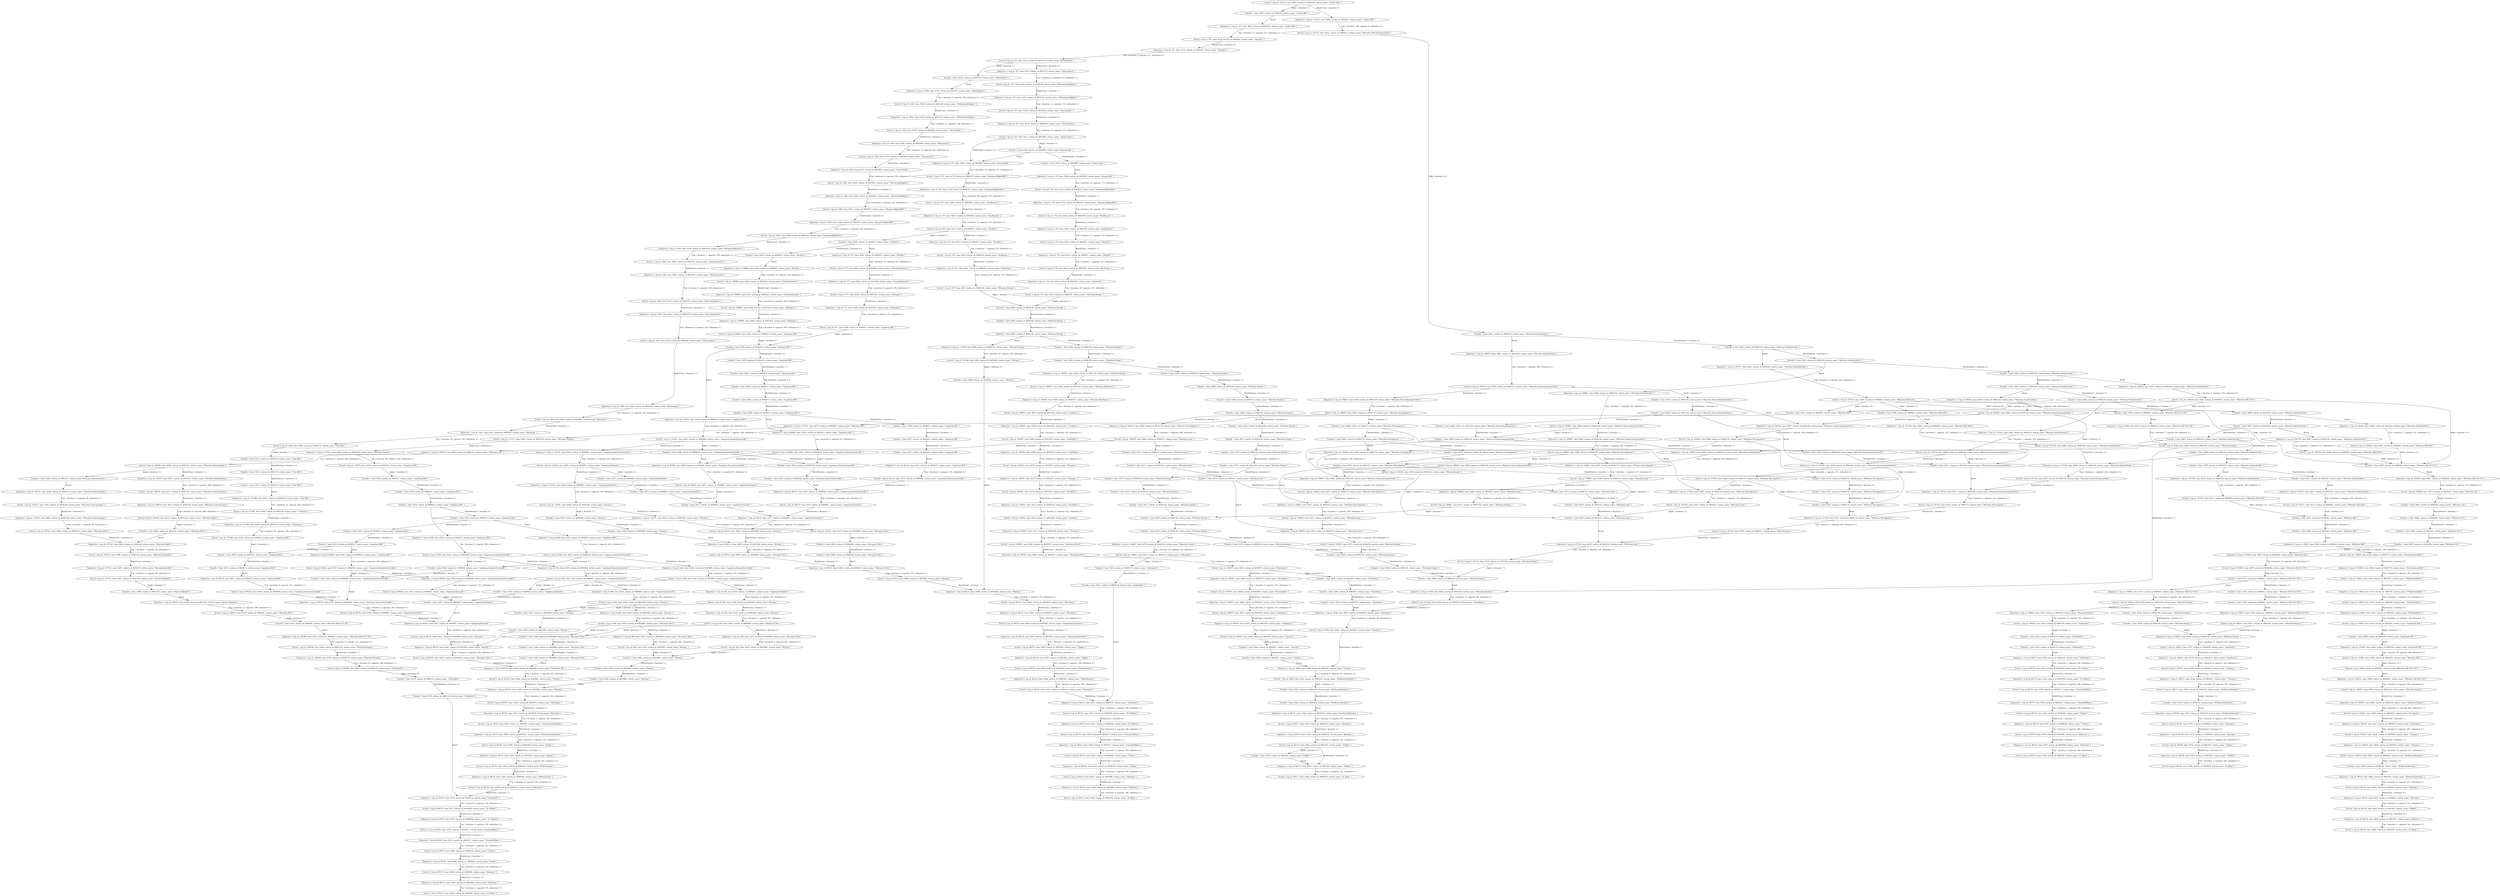 digraph {
    0 [ label = "Departure { trip_id: 178, time: 8160, station_id: 8003065, station_name: \"Immenstadt\" }" ]
    1 [ label = "Transfer { time: 8160, station_id: 8003065, station_name: \"Immenstadt\" }" ]
    2 [ label = "Arrival { trip_id: 178, time: 8174, station_id: 8000197, station_name: \"Kempten(Allgäu)Hbf\" }" ]
    3 [ label = "Departure { trip_id: 178, time: 8176, station_id: 8000197, station_name: \"Kempten(Allgäu)Hbf\" }" ]
    4 [ label = "Arrival { trip_id: 178, time: 8202, station_id: 8000194, station_name: \"Kaufbeuren\" }" ]
    5 [ label = "Departure { trip_id: 178, time: 8203, station_id: 8000194, station_name: \"Kaufbeuren\" }" ]
    6 [ label = "Arrival { trip_id: 178, time: 8214, station_id: 8000057, station_name: \"Buchloe\" }" ]
    7 [ label = "Departure { trip_id: 178, time: 8215, station_id: 8000057, station_name: \"Buchloe\" }" ]
    8 [ label = "Arrival { trip_id: 178, time: 8222, station_id: 8000195, station_name: \"Kaufering\" }" ]
    9 [ label = "Departure { trip_id: 178, time: 8223, station_id: 8000195, station_name: \"Kaufering\" }" ]
    10 [ label = "Arrival { trip_id: 178, time: 8253, station_id: 8004158, station_name: \"München-Pasing\" }" ]
    11 [ label = "Departure { trip_id: 197, time: 8097, station_id: 8000230, station_name: \"Lindau Hbf\" }" ]
    12 [ label = "Transfer { time: 8097, station_id: 8000230, station_name: \"Lindau Hbf\" }" ]
    13 [ label = "Arrival { trip_id: 197, time: 8114, station_id: 8000387, station_name: \"Hergatz\" }" ]
    14 [ label = "Departure { trip_id: 197, time: 8114, station_id: 8000387, station_name: \"Hergatz\" }" ]
    15 [ label = "Arrival { trip_id: 197, time: 8122, station_id: 8002710, station_name: \"Heimenkirch\" }" ]
    16 [ label = "Departure { trip_id: 197, time: 8122, station_id: 8002710, station_name: \"Heimenkirch\" }" ]
    17 [ label = "Arrival { trip_id: 197, time: 8126, station_id: 8005138, station_name: \"Röthenbach(Allgäu)\" }" ]
    18 [ label = "Departure { trip_id: 197, time: 8127, station_id: 8005138, station_name: \"Röthenbach(Allgäu)\" }" ]
    19 [ label = "Arrival { trip_id: 197, time: 8138, station_id: 8004584, station_name: \"Oberstaufen\" }" ]
    20 [ label = "Departure { trip_id: 197, time: 8138, station_id: 8004584, station_name: \"Oberstaufen\" }" ]
    21 [ label = "Arrival { trip_id: 197, time: 8151, station_id: 8003065, station_name: \"Immenstadt\" }" ]
    22 [ label = "Departure { trip_id: 197, time: 8160, station_id: 8003065, station_name: \"Immenstadt\" }" ]
    23 [ label = "Transfer { time: 8160, station_id: 8003065, station_name: \"Immenstadt\" }" ]
    24 [ label = "Arrival { trip_id: 197, time: 8174, station_id: 8000197, station_name: \"Kempten(Allgäu)Hbf\" }" ]
    25 [ label = "Departure { trip_id: 197, time: 8176, station_id: 8000197, station_name: \"Kempten(Allgäu)Hbf\" }" ]
    26 [ label = "Arrival { trip_id: 197, time: 8202, station_id: 8000194, station_name: \"Kaufbeuren\" }" ]
    27 [ label = "Departure { trip_id: 197, time: 8203, station_id: 8000194, station_name: \"Kaufbeuren\" }" ]
    28 [ label = "Arrival { trip_id: 197, time: 8214, station_id: 8000057, station_name: \"Buchloe\" }" ]
    29 [ label = "Departure { trip_id: 197, time: 8215, station_id: 8000057, station_name: \"Buchloe\" }" ]
    30 [ label = "Arrival { trip_id: 197, time: 8222, station_id: 8000195, station_name: \"Kaufering\" }" ]
    31 [ label = "Departure { trip_id: 197, time: 8223, station_id: 8000195, station_name: \"Kaufering\" }" ]
    32 [ label = "Arrival { trip_id: 197, time: 8253, station_id: 8004158, station_name: \"München-Pasing\" }" ]
    33 [ label = "Departure { trip_id: 577, time: 8220, station_id: 8000057, station_name: \"Buchloe\" }" ]
    34 [ label = "Transfer { time: 8220, station_id: 8000057, station_name: \"Buchloe\" }" ]
    35 [ label = "Arrival { trip_id: 577, time: 8230, station_id: 8005444, station_name: \"Schwabmünchen\" }" ]
    36 [ label = "Departure { trip_id: 577, time: 8231, station_id: 8005444, station_name: \"Schwabmünchen\" }" ]
    37 [ label = "Arrival { trip_id: 577, time: 8239, station_id: 8001033, station_name: \"Bobingen\" }" ]
    38 [ label = "Departure { trip_id: 577, time: 8240, station_id: 8001033, station_name: \"Bobingen\" }" ]
    39 [ label = "Arrival { trip_id: 577, time: 8249, station_id: 8000013, station_name: \"Augsburg Hbf\" }" ]
    40 [ label = "Departure { trip_id: 609, time: 8319, station_id: 8000013, station_name: \"Augsburg Hbf\" }" ]
    41 [ label = "Transfer { time: 8319, station_id: 8000013, station_name: \"Augsburg Hbf\" }" ]
    42 [ label = "Arrival { trip_id: 609, time: 8321, station_id: 8000658, station_name: \"Augsburg Haunstetterstraße\" }" ]
    43 [ label = "Departure { trip_id: 609, time: 8322, station_id: 8000658, station_name: \"Augsburg Haunstetterstraße\" }" ]
    44 [ label = "Arrival { trip_id: 609, time: 8325, station_id: 8000661, station_name: \"Augsburg-Hochzoll\" }" ]
    45 [ label = "Departure { trip_id: 609, time: 8325, station_id: 8000661, station_name: \"Augsburg-Hochzoll\" }" ]
    46 [ label = "Arrival { trip_id: 609, time: 8329, station_id: 8003299, station_name: \"Kissing\" }" ]
    47 [ label = "Departure { trip_id: 609, time: 8330, station_id: 8003299, station_name: \"Kissing\" }" ]
    48 [ label = "Arrival { trip_id: 609, time: 8333, station_id: 8004008, station_name: \"Mering-St Afra\" }" ]
    49 [ label = "Departure { trip_id: 609, time: 8333, station_id: 8004008, station_name: \"Mering-St Afra\" }" ]
    50 [ label = "Arrival { trip_id: 609, time: 8335, station_id: 8003982, station_name: \"Mering\" }" ]
    51 [ label = "Departure { trip_id: 628, time: 8319, station_id: 8000013, station_name: \"Augsburg Hbf\" }" ]
    52 [ label = "Transfer { time: 8319, station_id: 8000013, station_name: \"Augsburg Hbf\" }" ]
    53 [ label = "Arrival { trip_id: 628, time: 8321, station_id: 8000658, station_name: \"Augsburg Haunstetterstraße\" }" ]
    54 [ label = "Departure { trip_id: 628, time: 8322, station_id: 8000658, station_name: \"Augsburg Haunstetterstraße\" }" ]
    55 [ label = "Arrival { trip_id: 628, time: 8325, station_id: 8000661, station_name: \"Augsburg-Hochzoll\" }" ]
    56 [ label = "Departure { trip_id: 628, time: 8325, station_id: 8000661, station_name: \"Augsburg-Hochzoll\" }" ]
    57 [ label = "Arrival { trip_id: 628, time: 8329, station_id: 8003299, station_name: \"Kissing\" }" ]
    58 [ label = "Departure { trip_id: 628, time: 8330, station_id: 8003299, station_name: \"Kissing\" }" ]
    59 [ label = "Arrival { trip_id: 628, time: 8333, station_id: 8004008, station_name: \"Mering-St Afra\" }" ]
    60 [ label = "Departure { trip_id: 628, time: 8333, station_id: 8004008, station_name: \"Mering-St Afra\" }" ]
    61 [ label = "Arrival { trip_id: 628, time: 8335, station_id: 8003982, station_name: \"Mering\" }" ]
    62 [ label = "Transfer { time: 8342, station_id: 8003982, station_name: \"Mering\" }" ]
    63 [ label = "Transfer { time: 8344, station_id: 8004008, station_name: \"Mering-St Afra\" }" ]
    64 [ label = "Transfer { time: 8260, station_id: 8004158, station_name: \"München-Pasing\" }" ]
    65 [ label = "Departure { trip_id: 1404, time: 8143, station_id: 8002710, station_name: \"Heimenkirch\" }" ]
    66 [ label = "Transfer { time: 8143, station_id: 8002710, station_name: \"Heimenkirch\" }" ]
    67 [ label = "Arrival { trip_id: 1404, time: 8148, station_id: 8005138, station_name: \"Röthenbach(Allgäu)\" }" ]
    68 [ label = "Departure { trip_id: 1404, time: 8148, station_id: 8005138, station_name: \"Röthenbach(Allgäu)\" }" ]
    69 [ label = "Arrival { trip_id: 1404, time: 8159, station_id: 8004584, station_name: \"Oberstaufen\" }" ]
    70 [ label = "Departure { trip_id: 1404, time: 8160, station_id: 8004584, station_name: \"Oberstaufen\" }" ]
    71 [ label = "Arrival { trip_id: 1404, time: 8174, station_id: 8003065, station_name: \"Immenstadt\" }" ]
    72 [ label = "Departure { trip_id: 1404, time: 8176, station_id: 8003065, station_name: \"Immenstadt\" }" ]
    73 [ label = "Arrival { trip_id: 1404, time: 8182, station_id: 8003901, station_name: \"Martinszell(Allgäu)\" }" ]
    74 [ label = "Departure { trip_id: 1404, time: 8183, station_id: 8003901, station_name: \"Martinszell(Allgäu)\" }" ]
    75 [ label = "Arrival { trip_id: 1404, time: 8191, station_id: 8000197, station_name: \"Kempten(Allgäu)Hbf\" }" ]
    76 [ label = "Departure { trip_id: 1404, time: 8193, station_id: 8000197, station_name: \"Kempten(Allgäu)Hbf\" }" ]
    77 [ label = "Arrival { trip_id: 1404, time: 8196, station_id: 8003230, station_name: \"Kempten(Allgäu)Ost\" }" ]
    78 [ label = "Departure { trip_id: 1404, time: 8196, station_id: 8003230, station_name: \"Kempten(Allgäu)Ost\" }" ]
    79 [ label = "Arrival { trip_id: 1404, time: 8203, station_id: 8001454, station_name: \"Dietmannsried\" }" ]
    80 [ label = "Departure { trip_id: 1404, time: 8204, station_id: 8001454, station_name: \"Dietmannsried\" }" ]
    81 [ label = "Arrival { trip_id: 1404, time: 8210, station_id: 8002378, station_name: \"Bad Grönenbach\" }" ]
    82 [ label = "Departure { trip_id: 1404, time: 8210, station_id: 8002378, station_name: \"Bad Grönenbach\" }" ]
    83 [ label = "Arrival { trip_id: 1404, time: 8219, station_id: 8000249, station_name: \"Memmingen\" }" ]
    84 [ label = "Departure { trip_id: 1404, time: 8224, station_id: 8000249, station_name: \"Memmingen\" }" ]
    85 [ label = "Arrival { trip_id: 1404, time: 8239, station_id: 8003057, station_name: \"Illertissen\" }" ]
    86 [ label = "Departure { trip_id: 1404, time: 8241, station_id: 8003057, station_name: \"Illertissen\" }" ]
    87 [ label = "Arrival { trip_id: 1404, time: 8260, station_id: 8000170, station_name: \"Ulm Hbf\" }" ]
    88 [ label = "Transfer { time: 8264, station_id: 8000013, station_name: \"Augsburg Hbf\" }" ]
    89 [ label = "Transfer { time: 8319, station_id: 8000013, station_name: \"Augsburg Hbf\" }" ]
    90 [ label = "Transfer { time: 8319, station_id: 8000013, station_name: \"Augsburg Hbf\" }" ]
    91 [ label = "Departure { trip_id: 4506, time: 8276, station_id: 8098261, station_name: \"München Hbf Gl.27-36\" }" ]
    92 [ label = "Transfer { time: 8276, station_id: 8098261, station_name: \"München Hbf Gl.27-36\" }" ]
    93 [ label = "Arrival { trip_id: 4506, time: 8283, station_id: 8004158, station_name: \"München-Pasing\" }" ]
    94 [ label = "Departure { trip_id: 4506, time: 8284, station_id: 8004158, station_name: \"München-Pasing\" }" ]
    95 [ label = "Transfer { time: 8284, station_id: 8004158, station_name: \"München-Pasing\" }" ]
    96 [ label = "Arrival { trip_id: 4506, time: 8295, station_id: 8005676, station_name: \"Starnberg\" }" ]
    97 [ label = "Departure { trip_id: 4506, time: 8295, station_id: 8005676, station_name: \"Starnberg\" }" ]
    98 [ label = "Transfer { time: 8295, station_id: 8005676, station_name: \"Starnberg\" }" ]
    99 [ label = "Arrival { trip_id: 4506, time: 8304, station_id: 8005927, station_name: \"Tutzing\" }" ]
    100 [ label = "Departure { trip_id: 4506, time: 8306, station_id: 8005927, station_name: \"Tutzing\" }" ]
    101 [ label = "Transfer { time: 8306, station_id: 8005927, station_name: \"Tutzing\" }" ]
    102 [ label = "Arrival { trip_id: 4506, time: 8314, station_id: 8000220, station_name: \"Weilheim(Oberbay)\" }" ]
    103 [ label = "Transfer { time: 8271, station_id: 8000013, station_name: \"Augsburg Hbf\" }" ]
    104 [ label = "Transfer { time: 8342, station_id: 8003982, station_name: \"Mering\" }" ]
    105 [ label = "Transfer { time: 8344, station_id: 8004008, station_name: \"Mering-St Afra\" }" ]
    106 [ label = "Transfer { time: 8264, station_id: 8000013, station_name: \"Augsburg Hbf\" }" ]
    107 [ label = "Departure { trip_id: 89058, time: 8325, station_id: 8000013, station_name: \"Augsburg Hbf\" }" ]
    108 [ label = "Transfer { time: 8325, station_id: 8000013, station_name: \"Augsburg Hbf\" }" ]
    109 [ label = "Arrival { trip_id: 89058, time: 8327, station_id: 8000658, station_name: \"Augsburg Haunstetterstraße\" }" ]
    110 [ label = "Departure { trip_id: 89058, time: 8328, station_id: 8000658, station_name: \"Augsburg Haunstetterstraße\" }" ]
    111 [ label = "Transfer { time: 8328, station_id: 8000658, station_name: \"Augsburg Haunstetterstraße\" }" ]
    112 [ label = "Arrival { trip_id: 89058, time: 8331, station_id: 8000661, station_name: \"Augsburg-Hochzoll\" }" ]
    113 [ label = "Transfer { time: 8331, station_id: 8000661, station_name: \"Augsburg-Hochzoll\" }" ]
    114 [ label = "Departure { trip_id: 89062, time: 8265, station_id: 8000013, station_name: \"Augsburg Hbf\" }" ]
    115 [ label = "Transfer { time: 8265, station_id: 8000013, station_name: \"Augsburg Hbf\" }" ]
    116 [ label = "Arrival { trip_id: 89062, time: 8267, station_id: 8000658, station_name: \"Augsburg Haunstetterstraße\" }" ]
    117 [ label = "Departure { trip_id: 89062, time: 8268, station_id: 8000658, station_name: \"Augsburg Haunstetterstraße\" }" ]
    118 [ label = "Transfer { time: 8268, station_id: 8000658, station_name: \"Augsburg Haunstetterstraße\" }" ]
    119 [ label = "Arrival { trip_id: 89062, time: 8271, station_id: 8000661, station_name: \"Augsburg-Hochzoll\" }" ]
    120 [ label = "Transfer { time: 8271, station_id: 8000661, station_name: \"Augsburg-Hochzoll\" }" ]
    121 [ label = "Transfer { time: 8310, station_id: 8000119, station_name: \"Geltendorf\" }" ]
    122 [ label = "Transfer { time: 8337, station_id: 8003299, station_name: \"Kissing\" }" ]
    123 [ label = "Departure { trip_id: 89109, time: 9164, station_id: 8000220, station_name: \"Weilheim(Oberbay)\" }" ]
    124 [ label = "Transfer { time: 9164, station_id: 8000220, station_name: \"Weilheim(Oberbay)\" }" ]
    125 [ label = "Arrival { trip_id: 89109, time: 9170, station_id: 8004925, station_name: \"Raisting\" }" ]
    126 [ label = "Departure { trip_id: 89109, time: 9170, station_id: 8004925, station_name: \"Raisting\" }" ]
    127 [ label = "Arrival { trip_id: 89109, time: 9174, station_id: 8001447, station_name: \"Dießen\" }" ]
    128 [ label = "Departure { trip_id: 89109, time: 9184, station_id: 8001447, station_name: \"Dießen\" }" ]
    129 [ label = "Arrival { trip_id: 89109, time: 9186, station_id: 8005639, station_name: \"St Alban\" }" ]
    130 [ label = "Departure { trip_id: 89118, time: 8444, station_id: 8000220, station_name: \"Weilheim(Oberbay)\" }" ]
    131 [ label = "Transfer { time: 8444, station_id: 8000220, station_name: \"Weilheim(Oberbay)\" }" ]
    132 [ label = "Arrival { trip_id: 89118, time: 8450, station_id: 8004925, station_name: \"Raisting\" }" ]
    133 [ label = "Departure { trip_id: 89118, time: 8450, station_id: 8004925, station_name: \"Raisting\" }" ]
    134 [ label = "Arrival { trip_id: 89118, time: 8454, station_id: 8001447, station_name: \"Dießen\" }" ]
    135 [ label = "Departure { trip_id: 89118, time: 8464, station_id: 8001447, station_name: \"Dießen\" }" ]
    136 [ label = "Arrival { trip_id: 89118, time: 8466, station_id: 8005639, station_name: \"St Alban\" }" ]
    137 [ label = "Transfer { time: 8278, station_id: 8003299, station_name: \"Kissing\" }" ]
    138 [ label = "Transfer { time: 9150, station_id: 8000119, station_name: \"Geltendorf\" }" ]
    139 [ label = "Departure { trip_id: 89137, time: 8324, station_id: 8000220, station_name: \"Weilheim(Oberbay)\" }" ]
    140 [ label = "Transfer { time: 8324, station_id: 8000220, station_name: \"Weilheim(Oberbay)\" }" ]
    141 [ label = "Arrival { trip_id: 89137, time: 8330, station_id: 8004925, station_name: \"Raisting\" }" ]
    142 [ label = "Departure { trip_id: 89137, time: 8330, station_id: 8004925, station_name: \"Raisting\" }" ]
    143 [ label = "Arrival { trip_id: 89137, time: 8334, station_id: 8001447, station_name: \"Dießen\" }" ]
    144 [ label = "Departure { trip_id: 89137, time: 8344, station_id: 8001447, station_name: \"Dießen\" }" ]
    145 [ label = "Transfer { time: 8344, station_id: 8001447, station_name: \"Dießen\" }" ]
    146 [ label = "Arrival { trip_id: 89137, time: 8346, station_id: 8005639, station_name: \"St Alban\" }" ]
    147 [ label = "Transfer { time: 8370, station_id: 8000119, station_name: \"Geltendorf\" }" ]
    148 [ label = "Departure { trip_id: 89153, time: 8271, station_id: 8000013, station_name: \"Augsburg Hbf\" }" ]
    149 [ label = "Transfer { time: 8271, station_id: 8000013, station_name: \"Augsburg Hbf\" }" ]
    150 [ label = "Arrival { trip_id: 89153, time: 8273, station_id: 8000658, station_name: \"Augsburg Haunstetterstraße\" }" ]
    151 [ label = "Departure { trip_id: 89153, time: 8274, station_id: 8000658, station_name: \"Augsburg Haunstetterstraße\" }" ]
    152 [ label = "Transfer { time: 8274, station_id: 8000658, station_name: \"Augsburg Haunstetterstraße\" }" ]
    153 [ label = "Arrival { trip_id: 89153, time: 8276, station_id: 8000661, station_name: \"Augsburg-Hochzoll\" }" ]
    154 [ label = "Departure { trip_id: 89153, time: 8277, station_id: 8000661, station_name: \"Augsburg-Hochzoll\" }" ]
    155 [ label = "Transfer { time: 8277, station_id: 8000661, station_name: \"Augsburg-Hochzoll\" }" ]
    156 [ label = "Arrival { trip_id: 89153, time: 8282, station_id: 8003299, station_name: \"Kissing\" }" ]
    157 [ label = "Departure { trip_id: 89153, time: 8283, station_id: 8003299, station_name: \"Kissing\" }" ]
    158 [ label = "Transfer { time: 8283, station_id: 8003299, station_name: \"Kissing\" }" ]
    159 [ label = "Arrival { trip_id: 89153, time: 8286, station_id: 8004008, station_name: \"Mering-St Afra\" }" ]
    160 [ label = "Departure { trip_id: 89153, time: 8286, station_id: 8004008, station_name: \"Mering-St Afra\" }" ]
    161 [ label = "Transfer { time: 8286, station_id: 8004008, station_name: \"Mering-St Afra\" }" ]
    162 [ label = "Arrival { trip_id: 89153, time: 8289, station_id: 8003982, station_name: \"Mering\" }" ]
    163 [ label = "Departure { trip_id: 89153, time: 8290, station_id: 8003982, station_name: \"Mering\" }" ]
    164 [ label = "Transfer { time: 8290, station_id: 8003982, station_name: \"Mering\" }" ]
    165 [ label = "Arrival { trip_id: 89153, time: 8293, station_id: 8003979, station_name: \"Merching\" }" ]
    166 [ label = "Departure { trip_id: 89153, time: 8293, station_id: 8003979, station_name: \"Merching\" }" ]
    167 [ label = "Arrival { trip_id: 89153, time: 8296, station_id: 8005381, station_name: \"Schmiechen(Schwab)\" }" ]
    168 [ label = "Departure { trip_id: 89153, time: 8297, station_id: 8005381, station_name: \"Schmiechen(Schwab)\" }" ]
    169 [ label = "Arrival { trip_id: 89153, time: 8299, station_id: 8001683, station_name: \"Egling\" }" ]
    170 [ label = "Departure { trip_id: 89153, time: 8300, station_id: 8001683, station_name: \"Egling\" }" ]
    171 [ label = "Arrival { trip_id: 89153, time: 8304, station_id: 8006184, station_name: \"Walleshausen\" }" ]
    172 [ label = "Departure { trip_id: 89153, time: 8304, station_id: 8006184, station_name: \"Walleshausen\" }" ]
    173 [ label = "Arrival { trip_id: 89153, time: 8310, station_id: 8000119, station_name: \"Geltendorf\" }" ]
    174 [ label = "Departure { trip_id: 89153, time: 8311, station_id: 8000119, station_name: \"Geltendorf\" }" ]
    175 [ label = "Transfer { time: 8311, station_id: 8000119, station_name: \"Geltendorf\" }" ]
    176 [ label = "Arrival { trip_id: 89153, time: 8313, station_id: 8005656, station_name: \"St Ottilien\" }" ]
    177 [ label = "Departure { trip_id: 89153, time: 8313, station_id: 8005656, station_name: \"St Ottilien\" }" ]
    178 [ label = "Arrival { trip_id: 89153, time: 8319, station_id: 8005417, station_name: \"Schondorf(Bay)\" }" ]
    179 [ label = "Departure { trip_id: 89153, time: 8320, station_id: 8005417, station_name: \"Schondorf(Bay)\" }" ]
    180 [ label = "Arrival { trip_id: 89153, time: 8323, station_id: 8006048, station_name: \"Utting\" }" ]
    181 [ label = "Departure { trip_id: 89153, time: 8324, station_id: 8006048, station_name: \"Utting\" }" ]
    182 [ label = "Arrival { trip_id: 89153, time: 8327, station_id: 8005086, station_name: \"Riederau\" }" ]
    183 [ label = "Departure { trip_id: 89153, time: 8328, station_id: 8005086, station_name: \"Riederau\" }" ]
    184 [ label = "Arrival { trip_id: 89153, time: 8330, station_id: 8005639, station_name: \"St Alban\" }" ]
    185 [ label = "Departure { trip_id: 89155, time: 8331, station_id: 8000013, station_name: \"Augsburg Hbf\" }" ]
    186 [ label = "Transfer { time: 8331, station_id: 8000013, station_name: \"Augsburg Hbf\" }" ]
    187 [ label = "Arrival { trip_id: 89155, time: 8333, station_id: 8000658, station_name: \"Augsburg Haunstetterstraße\" }" ]
    188 [ label = "Departure { trip_id: 89155, time: 8334, station_id: 8000658, station_name: \"Augsburg Haunstetterstraße\" }" ]
    189 [ label = "Transfer { time: 8334, station_id: 8000658, station_name: \"Augsburg Haunstetterstraße\" }" ]
    190 [ label = "Arrival { trip_id: 89155, time: 8336, station_id: 8000661, station_name: \"Augsburg-Hochzoll\" }" ]
    191 [ label = "Departure { trip_id: 89155, time: 8337, station_id: 8000661, station_name: \"Augsburg-Hochzoll\" }" ]
    192 [ label = "Transfer { time: 8337, station_id: 8000661, station_name: \"Augsburg-Hochzoll\" }" ]
    193 [ label = "Arrival { trip_id: 89155, time: 8342, station_id: 8003299, station_name: \"Kissing\" }" ]
    194 [ label = "Departure { trip_id: 89155, time: 8342, station_id: 8003299, station_name: \"Kissing\" }" ]
    195 [ label = "Transfer { time: 8342, station_id: 8003299, station_name: \"Kissing\" }" ]
    196 [ label = "Arrival { trip_id: 89155, time: 8345, station_id: 8004008, station_name: \"Mering-St Afra\" }" ]
    197 [ label = "Departure { trip_id: 89155, time: 8345, station_id: 8004008, station_name: \"Mering-St Afra\" }" ]
    198 [ label = "Transfer { time: 8345, station_id: 8004008, station_name: \"Mering-St Afra\" }" ]
    199 [ label = "Arrival { trip_id: 89155, time: 8348, station_id: 8003982, station_name: \"Mering\" }" ]
    200 [ label = "Departure { trip_id: 89155, time: 8349, station_id: 8003982, station_name: \"Mering\" }" ]
    201 [ label = "Transfer { time: 8349, station_id: 8003982, station_name: \"Mering\" }" ]
    202 [ label = "Arrival { trip_id: 89155, time: 8352, station_id: 8003979, station_name: \"Merching\" }" ]
    203 [ label = "Departure { trip_id: 89155, time: 8352, station_id: 8003979, station_name: \"Merching\" }" ]
    204 [ label = "Arrival { trip_id: 89155, time: 8355, station_id: 8005381, station_name: \"Schmiechen(Schwab)\" }" ]
    205 [ label = "Departure { trip_id: 89155, time: 8356, station_id: 8005381, station_name: \"Schmiechen(Schwab)\" }" ]
    206 [ label = "Arrival { trip_id: 89155, time: 8358, station_id: 8001683, station_name: \"Egling\" }" ]
    207 [ label = "Departure { trip_id: 89155, time: 8359, station_id: 8001683, station_name: \"Egling\" }" ]
    208 [ label = "Arrival { trip_id: 89155, time: 8363, station_id: 8006184, station_name: \"Walleshausen\" }" ]
    209 [ label = "Departure { trip_id: 89155, time: 8363, station_id: 8006184, station_name: \"Walleshausen\" }" ]
    210 [ label = "Arrival { trip_id: 89155, time: 8369, station_id: 8000119, station_name: \"Geltendorf\" }" ]
    211 [ label = "Departure { trip_id: 89155, time: 8370, station_id: 8000119, station_name: \"Geltendorf\" }" ]
    212 [ label = "Transfer { time: 8370, station_id: 8000119, station_name: \"Geltendorf\" }" ]
    213 [ label = "Arrival { trip_id: 89155, time: 8372, station_id: 8005656, station_name: \"St Ottilien\" }" ]
    214 [ label = "Departure { trip_id: 89155, time: 8372, station_id: 8005656, station_name: \"St Ottilien\" }" ]
    215 [ label = "Arrival { trip_id: 89155, time: 8378, station_id: 8005417, station_name: \"Schondorf(Bay)\" }" ]
    216 [ label = "Departure { trip_id: 89155, time: 8379, station_id: 8005417, station_name: \"Schondorf(Bay)\" }" ]
    217 [ label = "Arrival { trip_id: 89155, time: 8382, station_id: 8006048, station_name: \"Utting\" }" ]
    218 [ label = "Departure { trip_id: 89155, time: 8383, station_id: 8006048, station_name: \"Utting\" }" ]
    219 [ label = "Arrival { trip_id: 89155, time: 8386, station_id: 8005086, station_name: \"Riederau\" }" ]
    220 [ label = "Departure { trip_id: 89155, time: 8387, station_id: 8005086, station_name: \"Riederau\" }" ]
    221 [ label = "Arrival { trip_id: 89155, time: 8389, station_id: 8005639, station_name: \"St Alban\" }" ]
    222 [ label = "Departure { trip_id: 89170, time: 9150, station_id: 8000119, station_name: \"Geltendorf\" }" ]
    223 [ label = "Transfer { time: 9150, station_id: 8000119, station_name: \"Geltendorf\" }" ]
    224 [ label = "Arrival { trip_id: 89170, time: 9152, station_id: 8005656, station_name: \"St Ottilien\" }" ]
    225 [ label = "Departure { trip_id: 89170, time: 9152, station_id: 8005656, station_name: \"St Ottilien\" }" ]
    226 [ label = "Arrival { trip_id: 89170, time: 9158, station_id: 8005417, station_name: \"Schondorf(Bay)\" }" ]
    227 [ label = "Departure { trip_id: 89170, time: 9159, station_id: 8005417, station_name: \"Schondorf(Bay)\" }" ]
    228 [ label = "Arrival { trip_id: 89170, time: 9162, station_id: 8006048, station_name: \"Utting\" }" ]
    229 [ label = "Departure { trip_id: 89170, time: 9163, station_id: 8006048, station_name: \"Utting\" }" ]
    230 [ label = "Arrival { trip_id: 89170, time: 9166, station_id: 8005086, station_name: \"Riederau\" }" ]
    231 [ label = "Departure { trip_id: 89170, time: 9167, station_id: 8005086, station_name: \"Riederau\" }" ]
    232 [ label = "Arrival { trip_id: 89170, time: 9169, station_id: 8005639, station_name: \"St Alban\" }" ]
    233 [ label = "Transfer { time: 8274, station_id: 8000658, station_name: \"Augsburg Haunstetterstraße\" }" ]
    234 [ label = "Transfer { time: 8323, station_id: 8000220, station_name: \"Weilheim(Oberbay)\" }" ]
    235 [ label = "Transfer { time: 8287, station_id: 8000261, station_name: \"München Hbf\" }" ]
    236 [ label = "Departure { trip_id: 105919, time: 9087, station_id: 8000262, station_name: \"München Ost\" }" ]
    237 [ label = "Transfer { time: 9087, station_id: 8000262, station_name: \"München Ost\" }" ]
    238 [ label = "Arrival { trip_id: 105919, time: 9097, station_id: 8098262, station_name: \"München Hbf Gl.5-10\" }" ]
    239 [ label = "Departure { trip_id: 105926, time: 9067, station_id: 8098262, station_name: \"München Hbf Gl.5-10\" }" ]
    240 [ label = "Transfer { time: 9067, station_id: 8098262, station_name: \"München Hbf Gl.5-10\" }" ]
    241 [ label = "Arrival { trip_id: 105926, time: 9075, station_id: 8000262, station_name: \"München Ost\" }" ]
    242 [ label = "Transfer { time: 8274, station_id: 8004151, station_name: \"München-Laim\" }" ]
    243 [ label = "Departure { trip_id: 106164, time: 8265, station_id: 8004129, station_name: \"München Hackerbrücke\" }" ]
    244 [ label = "Transfer { time: 8265, station_id: 8004129, station_name: \"München Hackerbrücke\" }" ]
    245 [ label = "Arrival { trip_id: 106164, time: 8266, station_id: 8004128, station_name: \"München Donnersbergerbrücke\" }" ]
    246 [ label = "Departure { trip_id: 106164, time: 8267, station_id: 8004128, station_name: \"München Donnersbergerbrücke\" }" ]
    247 [ label = "Transfer { time: 8267, station_id: 8004128, station_name: \"München Donnersbergerbrücke\" }" ]
    248 [ label = "Arrival { trip_id: 106164, time: 8268, station_id: 8004179, station_name: \"München Hirschgarten\" }" ]
    249 [ label = "Departure { trip_id: 106164, time: 8269, station_id: 8004179, station_name: \"München Hirschgarten\" }" ]
    250 [ label = "Transfer { time: 8269, station_id: 8004179, station_name: \"München Hirschgarten\" }" ]
    251 [ label = "Arrival { trip_id: 106164, time: 8270, station_id: 8004151, station_name: \"München-Laim\" }" ]
    252 [ label = "Transfer { time: 8271, station_id: 8004151, station_name: \"München-Laim\" }" ]
    253 [ label = "Transfer { time: 8265, station_id: 8004158, station_name: \"München-Pasing\" }" ]
    254 [ label = "Transfer { time: 8270, station_id: 8004179, station_name: \"München Hirschgarten\" }" ]
    255 [ label = "Transfer { time: 9084, station_id: 8000262, station_name: \"München Ost\" }" ]
    256 [ label = "Transfer { time: 9085, station_id: 8000262, station_name: \"München Ost\" }" ]
    257 [ label = "Departure { trip_id: 106524, time: 8266, station_id: 8004129, station_name: \"München Hackerbrücke\" }" ]
    258 [ label = "Transfer { time: 8266, station_id: 8004129, station_name: \"München Hackerbrücke\" }" ]
    259 [ label = "Arrival { trip_id: 106524, time: 8267, station_id: 8098263, station_name: \"München Hbf (tief)\" }" ]
    260 [ label = "Departure { trip_id: 106597, time: 8263, station_id: 8004158, station_name: \"München-Pasing\" }" ]
    261 [ label = "Transfer { time: 8263, station_id: 8004158, station_name: \"München-Pasing\" }" ]
    262 [ label = "Arrival { trip_id: 106597, time: 8264, station_id: 8004163, station_name: \"München-Westkreuz\" }" ]
    263 [ label = "Departure { trip_id: 106597, time: 8265, station_id: 8004163, station_name: \"München-Westkreuz\" }" ]
    264 [ label = "Arrival { trip_id: 106597, time: 8267, station_id: 8003720, station_name: \"Lochham\" }" ]
    265 [ label = "Departure { trip_id: 106597, time: 8268, station_id: 8003720, station_name: \"Lochham\" }" ]
    266 [ label = "Arrival { trip_id: 106597, time: 8269, station_id: 8002339, station_name: \"Gräfelfing\" }" ]
    267 [ label = "Departure { trip_id: 106597, time: 8269, station_id: 8002339, station_name: \"Gräfelfing\" }" ]
    268 [ label = "Arrival { trip_id: 106597, time: 8271, station_id: 8004827, station_name: \"Planegg\" }" ]
    269 [ label = "Departure { trip_id: 106597, time: 8272, station_id: 8004827, station_name: \"Planegg\" }" ]
    270 [ label = "Arrival { trip_id: 106597, time: 8274, station_id: 8005735, station_name: \"Stockdorf\" }" ]
    271 [ label = "Departure { trip_id: 106597, time: 8274, station_id: 8005735, station_name: \"Stockdorf\" }" ]
    272 [ label = "Arrival { trip_id: 106597, time: 8276, station_id: 8002198, station_name: \"Gauting\" }" ]
    273 [ label = "Departure { trip_id: 106597, time: 8277, station_id: 8002198, station_name: \"Gauting\" }" ]
    274 [ label = "Arrival { trip_id: 106597, time: 8282, station_id: 8005675, station_name: \"Starnberg Nord\" }" ]
    275 [ label = "Departure { trip_id: 106597, time: 8282, station_id: 8005675, station_name: \"Starnberg Nord\" }" ]
    276 [ label = "Arrival { trip_id: 106597, time: 8284, station_id: 8005676, station_name: \"Starnberg\" }" ]
    277 [ label = "Departure { trip_id: 106597, time: 8285, station_id: 8005676, station_name: \"Starnberg\" }" ]
    278 [ label = "Arrival { trip_id: 106597, time: 8288, station_id: 8004874, station_name: \"Possenhofen\" }" ]
    279 [ label = "Departure { trip_id: 106597, time: 8289, station_id: 8004874, station_name: \"Possenhofen\" }" ]
    280 [ label = "Arrival { trip_id: 106597, time: 8291, station_id: 8001970, station_name: \"Feldafing\" }" ]
    281 [ label = "Departure { trip_id: 106597, time: 8291, station_id: 8001970, station_name: \"Feldafing\" }" ]
    282 [ label = "Arrival { trip_id: 106597, time: 8296, station_id: 8005927, station_name: \"Tutzing\" }" ]
    283 [ label = "Transfer { time: 9083, station_id: 8000262, station_name: \"München Ost\" }" ]
    284 [ label = "Transfer { time: 8278, station_id: 8004158, station_name: \"München-Pasing\" }" ]
    285 [ label = "Departure { trip_id: 106759, time: 8267, station_id: 8004129, station_name: \"München Hackerbrücke\" }" ]
    286 [ label = "Transfer { time: 8267, station_id: 8004129, station_name: \"München Hackerbrücke\" }" ]
    287 [ label = "Arrival { trip_id: 106759, time: 8269, station_id: 8098263, station_name: \"München Hbf (tief)\" }" ]
    288 [ label = "Transfer { time: 8294, station_id: 8005676, station_name: \"Starnberg\" }" ]
    289 [ label = "Transfer { time: 8304, station_id: 8005927, station_name: \"Tutzing\" }" ]
    290 [ label = "Transfer { time: 8283, station_id: 8004158, station_name: \"München-Pasing\" }" ]
    291 [ label = "Departure { trip_id: 106838, time: 8263, station_id: 8004129, station_name: \"München Hackerbrücke\" }" ]
    292 [ label = "Transfer { time: 8263, station_id: 8004129, station_name: \"München Hackerbrücke\" }" ]
    293 [ label = "Arrival { trip_id: 106838, time: 8265, station_id: 8098263, station_name: \"München Hbf (tief)\" }" ]
    294 [ label = "Transfer { time: 8275, station_id: 8004158, station_name: \"München-Pasing\" }" ]
    295 [ label = "Transfer { time: 8266, station_id: 8004158, station_name: \"München-Pasing\" }" ]
    296 [ label = "Departure { trip_id: 106891, time: 8263, station_id: 8004129, station_name: \"München Hackerbrücke\" }" ]
    297 [ label = "Transfer { time: 8263, station_id: 8004129, station_name: \"München Hackerbrücke\" }" ]
    298 [ label = "Arrival { trip_id: 106891, time: 8264, station_id: 8004128, station_name: \"München Donnersbergerbrücke\" }" ]
    299 [ label = "Departure { trip_id: 106891, time: 8265, station_id: 8004128, station_name: \"München Donnersbergerbrücke\" }" ]
    300 [ label = "Arrival { trip_id: 106891, time: 8266, station_id: 8004179, station_name: \"München Hirschgarten\" }" ]
    301 [ label = "Departure { trip_id: 106891, time: 8267, station_id: 8004179, station_name: \"München Hirschgarten\" }" ]
    302 [ label = "Arrival { trip_id: 106891, time: 8268, station_id: 8004151, station_name: \"München-Laim\" }" ]
    303 [ label = "Departure { trip_id: 106891, time: 8269, station_id: 8004151, station_name: \"München-Laim\" }" ]
    304 [ label = "Arrival { trip_id: 106891, time: 8271, station_id: 8004158, station_name: \"München-Pasing\" }" ]
    305 [ label = "Transfer { time: 8273, station_id: 8004158, station_name: \"München-Pasing\" }" ]
    306 [ label = "Transfer { time: 8269, station_id: 8004158, station_name: \"München-Pasing\" }" ]
    307 [ label = "Transfer { time: 8272, station_id: 8004151, station_name: \"München-Laim\" }" ]
    308 [ label = "Departure { trip_id: 107120, time: 8268, station_id: 8098263, station_name: \"München Hbf (tief)\" }" ]
    309 [ label = "Transfer { time: 8268, station_id: 8098263, station_name: \"München Hbf (tief)\" }" ]
    310 [ label = "Arrival { trip_id: 107120, time: 8269, station_id: 8004129, station_name: \"München Hackerbrücke\" }" ]
    311 [ label = "Departure { trip_id: 107120, time: 8269, station_id: 8004129, station_name: \"München Hackerbrücke\" }" ]
    312 [ label = "Transfer { time: 8269, station_id: 8004129, station_name: \"München Hackerbrücke\" }" ]
    313 [ label = "Arrival { trip_id: 107120, time: 8271, station_id: 8004128, station_name: \"München Donnersbergerbrücke\" }" ]
    314 [ label = "Departure { trip_id: 107120, time: 8271, station_id: 8004128, station_name: \"München Donnersbergerbrücke\" }" ]
    315 [ label = "Transfer { time: 8271, station_id: 8004128, station_name: \"München Donnersbergerbrücke\" }" ]
    316 [ label = "Arrival { trip_id: 107120, time: 8272, station_id: 8004179, station_name: \"München Hirschgarten\" }" ]
    317 [ label = "Departure { trip_id: 107120, time: 8273, station_id: 8004179, station_name: \"München Hirschgarten\" }" ]
    318 [ label = "Transfer { time: 8273, station_id: 8004179, station_name: \"München Hirschgarten\" }" ]
    319 [ label = "Arrival { trip_id: 107120, time: 8274, station_id: 8004151, station_name: \"München-Laim\" }" ]
    320 [ label = "Departure { trip_id: 107120, time: 8275, station_id: 8004151, station_name: \"München-Laim\" }" ]
    321 [ label = "Transfer { time: 8275, station_id: 8004151, station_name: \"München-Laim\" }" ]
    322 [ label = "Arrival { trip_id: 107120, time: 8277, station_id: 8004158, station_name: \"München-Pasing\" }" ]
    323 [ label = "Transfer { time: 8279, station_id: 8004158, station_name: \"München-Pasing\" }" ]
    324 [ label = "Departure { trip_id: 107157, time: 8261, station_id: 8004129, station_name: \"München Hackerbrücke\" }" ]
    325 [ label = "Transfer { time: 8261, station_id: 8004129, station_name: \"München Hackerbrücke\" }" ]
    326 [ label = "Arrival { trip_id: 107157, time: 8263, station_id: 8098263, station_name: \"München Hbf (tief)\" }" ]
    327 [ label = "Transfer { time: 8273, station_id: 8004158, station_name: \"München-Pasing\" }" ]
    328 [ label = "Transfer { time: 8263, station_id: 8004158, station_name: \"München-Pasing\" }" ]
    329 [ label = "Transfer { time: 8270, station_id: 8004128, station_name: \"München Donnersbergerbrücke\" }" ]
    330 [ label = "Departure { trip_id: 107217, time: 8271, station_id: 8004129, station_name: \"München Hackerbrücke\" }" ]
    331 [ label = "Transfer { time: 8271, station_id: 8004129, station_name: \"München Hackerbrücke\" }" ]
    332 [ label = "Arrival { trip_id: 107217, time: 8273, station_id: 8098263, station_name: \"München Hbf (tief)\" }" ]
    333 [ label = "Transfer { time: 8283, station_id: 8004158, station_name: \"München-Pasing\" }" ]
    334 [ label = "Transfer { time: 8269, station_id: 8004158, station_name: \"München-Pasing\" }" ]
    335 [ label = "Departure { trip_id: 107521, time: 8280, station_id: 8004157, station_name: \"München-Obermenzing\" }" ]
    336 [ label = "Transfer { time: 8280, station_id: 8004157, station_name: \"München-Obermenzing\" }" ]
    337 [ label = "Arrival { trip_id: 107521, time: 8282, station_id: 8004139, station_name: \"München-Untermenzing\" }" ]
    338 [ label = "Departure { trip_id: 107521, time: 8282, station_id: 8004139, station_name: \"München-Untermenzing\" }" ]
    339 [ label = "Arrival { trip_id: 107521, time: 8284, station_id: 8004140, station_name: \"München-Allach\" }" ]
    340 [ label = "Departure { trip_id: 107521, time: 8284, station_id: 8004140, station_name: \"München-Allach\" }" ]
    341 [ label = "Transfer { time: 8284, station_id: 8004140, station_name: \"München-Allach\" }" ]
    342 [ label = "Arrival { trip_id: 107521, time: 8286, station_id: 8004150, station_name: \"München-Karlsfeld\" }" ]
    343 [ label = "Departure { trip_id: 107521, time: 8287, station_id: 8004150, station_name: \"München-Karlsfeld\" }" ]
    344 [ label = "Arrival { trip_id: 107521, time: 8291, station_id: 8001354, station_name: \"Dachau Bahnhof\" }" ]
    345 [ label = "Transfer { time: 8268, station_id: 8004128, station_name: \"München Donnersbergerbrücke\" }" ]
    346 [ label = "Departure { trip_id: 107550, time: 8270, station_id: 8004129, station_name: \"München Hackerbrücke\" }" ]
    347 [ label = "Transfer { time: 8270, station_id: 8004129, station_name: \"München Hackerbrücke\" }" ]
    348 [ label = "Arrival { trip_id: 107550, time: 8271, station_id: 8098263, station_name: \"München Hbf (tief)\" }" ]
    349 [ label = "Transfer { time: 8272, station_id: 8004179, station_name: \"München Hirschgarten\" }" ]
    350 [ label = "Transfer { time: 8272, station_id: 8004179, station_name: \"München Hirschgarten\" }" ]
    351 [ label = "Departure { trip_id: 107918, time: 8265, station_id: 8004129, station_name: \"München Hackerbrücke\" }" ]
    352 [ label = "Transfer { time: 8265, station_id: 8004129, station_name: \"München Hackerbrücke\" }" ]
    353 [ label = "Arrival { trip_id: 107918, time: 8266, station_id: 8004128, station_name: \"München Donnersbergerbrücke\" }" ]
    354 [ label = "Departure { trip_id: 107918, time: 8267, station_id: 8004128, station_name: \"München Donnersbergerbrücke\" }" ]
    355 [ label = "Transfer { time: 8267, station_id: 8004128, station_name: \"München Donnersbergerbrücke\" }" ]
    356 [ label = "Arrival { trip_id: 107918, time: 8268, station_id: 8004179, station_name: \"München Hirschgarten\" }" ]
    357 [ label = "Departure { trip_id: 107918, time: 8269, station_id: 8004179, station_name: \"München Hirschgarten\" }" ]
    358 [ label = "Transfer { time: 8269, station_id: 8004179, station_name: \"München Hirschgarten\" }" ]
    359 [ label = "Arrival { trip_id: 107918, time: 8270, station_id: 8004151, station_name: \"München-Laim\" }" ]
    360 [ label = "Transfer { time: 8271, station_id: 8004151, station_name: \"München-Laim\" }" ]
    361 [ label = "Departure { trip_id: 108025, time: 8267, station_id: 8004129, station_name: \"München Hackerbrücke\" }" ]
    362 [ label = "Transfer { time: 8267, station_id: 8004129, station_name: \"München Hackerbrücke\" }" ]
    363 [ label = "Arrival { trip_id: 108025, time: 8268, station_id: 8004128, station_name: \"München Donnersbergerbrücke\" }" ]
    364 [ label = "Departure { trip_id: 108025, time: 8269, station_id: 8004128, station_name: \"München Donnersbergerbrücke\" }" ]
    365 [ label = "Transfer { time: 8269, station_id: 8004128, station_name: \"München Donnersbergerbrücke\" }" ]
    366 [ label = "Arrival { trip_id: 108025, time: 8270, station_id: 8004179, station_name: \"München Hirschgarten\" }" ]
    367 [ label = "Departure { trip_id: 108025, time: 8271, station_id: 8004179, station_name: \"München Hirschgarten\" }" ]
    368 [ label = "Transfer { time: 8271, station_id: 8004179, station_name: \"München Hirschgarten\" }" ]
    369 [ label = "Arrival { trip_id: 108025, time: 8272, station_id: 8004151, station_name: \"München-Laim\" }" ]
    370 [ label = "Departure { trip_id: 108025, time: 8272, station_id: 8004151, station_name: \"München-Laim\" }" ]
    371 [ label = "Transfer { time: 8272, station_id: 8004151, station_name: \"München-Laim\" }" ]
    372 [ label = "Arrival { trip_id: 108025, time: 8275, station_id: 8004158, station_name: \"München-Pasing\" }" ]
    373 [ label = "Transfer { time: 8277, station_id: 8004158, station_name: \"München-Pasing\" }" ]
    374 [ label = "Departure { trip_id: 108079, time: 8261, station_id: 8004129, station_name: \"München Hackerbrücke\" }" ]
    375 [ label = "Transfer { time: 8261, station_id: 8004129, station_name: \"München Hackerbrücke\" }" ]
    376 [ label = "Arrival { trip_id: 108079, time: 8262, station_id: 8004128, station_name: \"München Donnersbergerbrücke\" }" ]
    377 [ label = "Departure { trip_id: 108079, time: 8263, station_id: 8004128, station_name: \"München Donnersbergerbrücke\" }" ]
    378 [ label = "Arrival { trip_id: 108079, time: 8264, station_id: 8004179, station_name: \"München Hirschgarten\" }" ]
    379 [ label = "Departure { trip_id: 108079, time: 8265, station_id: 8004179, station_name: \"München Hirschgarten\" }" ]
    380 [ label = "Arrival { trip_id: 108079, time: 8266, station_id: 8004151, station_name: \"München-Laim\" }" ]
    381 [ label = "Departure { trip_id: 108079, time: 8267, station_id: 8004151, station_name: \"München-Laim\" }" ]
    382 [ label = "Arrival { trip_id: 108079, time: 8269, station_id: 8004157, station_name: \"München-Obermenzing\" }" ]
    383 [ label = "Departure { trip_id: 108079, time: 8270, station_id: 8004157, station_name: \"München-Obermenzing\" }" ]
    384 [ label = "Arrival { trip_id: 108079, time: 8272, station_id: 8004139, station_name: \"München-Untermenzing\" }" ]
    385 [ label = "Departure { trip_id: 108079, time: 8272, station_id: 8004139, station_name: \"München-Untermenzing\" }" ]
    386 [ label = "Arrival { trip_id: 108079, time: 8274, station_id: 8004140, station_name: \"München-Allach\" }" ]
    387 [ label = "Transfer { time: 8273, station_id: 8004158, station_name: \"München-Pasing\" }" ]
    388 [ label = "Transfer { time: 8295, station_id: 8005676, station_name: \"Starnberg\" }" ]
    389 [ label = "Transfer { time: 9120, station_id: 8098261, station_name: \"München Hbf Gl.27-36\" }" ]
    390 [ label = "Transfer { time: 9126, station_id: 8004158, station_name: \"München-Pasing\" }" ]
    391 [ label = "Departure { trip_id: 108255, time: 8399, station_id: 8098261, station_name: \"München Hbf Gl.27-36\" }" ]
    392 [ label = "Transfer { time: 8399, station_id: 8098261, station_name: \"München Hbf Gl.27-36\" }" ]
    393 [ label = "Arrival { trip_id: 108255, time: 8404, station_id: 8004158, station_name: \"München-Pasing\" }" ]
    394 [ label = "Departure { trip_id: 108255, time: 8405, station_id: 8004158, station_name: \"München-Pasing\" }" ]
    395 [ label = "Arrival { trip_id: 108255, time: 8416, station_id: 8005676, station_name: \"Starnberg\" }" ]
    396 [ label = "Departure { trip_id: 108255, time: 8417, station_id: 8005676, station_name: \"Starnberg\" }" ]
    397 [ label = "Arrival { trip_id: 108255, time: 8426, station_id: 8005927, station_name: \"Tutzing\" }" ]
    398 [ label = "Departure { trip_id: 108255, time: 8429, station_id: 8005927, station_name: \"Tutzing\" }" ]
    399 [ label = "Arrival { trip_id: 108255, time: 8439, station_id: 8000220, station_name: \"Weilheim(Oberbay)\" }" ]
    400 [ label = "Departure { trip_id: 108272, time: 9120, station_id: 8098261, station_name: \"München Hbf Gl.27-36\" }" ]
    401 [ label = "Transfer { time: 9120, station_id: 8098261, station_name: \"München Hbf Gl.27-36\" }" ]
    402 [ label = "Arrival { trip_id: 108272, time: 9125, station_id: 8004158, station_name: \"München-Pasing\" }" ]
    403 [ label = "Departure { trip_id: 108272, time: 9126, station_id: 8004158, station_name: \"München-Pasing\" }" ]
    404 [ label = "Transfer { time: 9126, station_id: 8004158, station_name: \"München-Pasing\" }" ]
    405 [ label = "Arrival { trip_id: 108272, time: 9137, station_id: 8005676, station_name: \"Starnberg\" }" ]
    406 [ label = "Departure { trip_id: 108272, time: 9138, station_id: 8005676, station_name: \"Starnberg\" }" ]
    407 [ label = "Arrival { trip_id: 108272, time: 9146, station_id: 8005927, station_name: \"Tutzing\" }" ]
    408 [ label = "Departure { trip_id: 108272, time: 9149, station_id: 8005927, station_name: \"Tutzing\" }" ]
    409 [ label = "Arrival { trip_id: 108272, time: 9159, station_id: 8000220, station_name: \"Weilheim(Oberbay)\" }" ]
    410 [ label = "Transfer { time: 8273, station_id: 8004158, station_name: \"München-Pasing\" }" ]
    411 [ label = "Departure { trip_id: 108547, time: 8306, station_id: 8001354, station_name: \"Dachau Bahnhof\" }" ]
    412 [ label = "Transfer { time: 8306, station_id: 8001354, station_name: \"Dachau Bahnhof\" }" ]
    413 [ label = "Arrival { trip_id: 108547, time: 8319, station_id: 8000261, station_name: \"München Hbf\" }" ]
    414 [ label = "Transfer { time: 8328, station_id: 8000013, station_name: \"Augsburg Hbf\" }" ]
    415 [ label = "Transfer { time: 8268, station_id: 8000013, station_name: \"Augsburg Hbf\" }" ]
    416 [ label = "Departure { trip_id: 109690, time: 8220, station_id: 8000057, station_name: \"Buchloe\" }" ]
    417 [ label = "Transfer { time: 8220, station_id: 8000057, station_name: \"Buchloe\" }" ]
    418 [ label = "Arrival { trip_id: 109690, time: 8230, station_id: 8005444, station_name: \"Schwabmünchen\" }" ]
    419 [ label = "Departure { trip_id: 109690, time: 8231, station_id: 8005444, station_name: \"Schwabmünchen\" }" ]
    420 [ label = "Arrival { trip_id: 109690, time: 8239, station_id: 8001033, station_name: \"Bobingen\" }" ]
    421 [ label = "Departure { trip_id: 109690, time: 8240, station_id: 8001033, station_name: \"Bobingen\" }" ]
    422 [ label = "Arrival { trip_id: 109690, time: 8249, station_id: 8000013, station_name: \"Augsburg Hbf\" }" ]
    423 [ label = "Departure { trip_id: 109766, time: 8332, station_id: 8098261, station_name: \"München Hbf Gl.27-36\" }" ]
    424 [ label = "Transfer { time: 8332, station_id: 8098261, station_name: \"München Hbf Gl.27-36\" }" ]
    425 [ label = "Arrival { trip_id: 109766, time: 8338, station_id: 8004158, station_name: \"München-Pasing\" }" ]
    426 [ label = "Departure { trip_id: 109766, time: 8339, station_id: 8004158, station_name: \"München-Pasing\" }" ]
    427 [ label = "Arrival { trip_id: 109766, time: 8361, station_id: 8000119, station_name: \"Geltendorf\" }" ]
    428 [ label = "Departure { trip_id: 109852, time: 9113, station_id: 8098261, station_name: \"München Hbf Gl.27-36\" }" ]
    429 [ label = "Transfer { time: 9113, station_id: 8098261, station_name: \"München Hbf Gl.27-36\" }" ]
    430 [ label = "Arrival { trip_id: 109852, time: 9119, station_id: 8004158, station_name: \"München-Pasing\" }" ]
    431 [ label = "Departure { trip_id: 109852, time: 9120, station_id: 8004158, station_name: \"München-Pasing\" }" ]
    432 [ label = "Arrival { trip_id: 109852, time: 9141, station_id: 8000119, station_name: \"Geltendorf\" }" ]
    433 [ label = "Departure { trip_id: 109867, time: 8279, station_id: 8004158, station_name: \"München-Pasing\" }" ]
    434 [ label = "Transfer { time: 8279, station_id: 8004158, station_name: \"München-Pasing\" }" ]
    435 [ label = "Arrival { trip_id: 109867, time: 8301, station_id: 8000119, station_name: \"Geltendorf\" }" ]
    436 [ label = "Transfer { time: 8273, station_id: 8000661, station_name: \"Augsburg-Hochzoll\" }" ]
    437 [ label = "Transfer { time: 8260, station_id: 8004158, station_name: \"München-Pasing\" }" ]
    438 [ label = "Transfer { time: 8260, station_id: 8000013, station_name: \"Augsburg Hbf\" }" ]
    439 [ label = "Departure { trip_id: 110186, time: 8263, station_id: 8004158, station_name: \"München-Pasing\" }" ]
    440 [ label = "Transfer { time: 8263, station_id: 8004158, station_name: \"München-Pasing\" }" ]
    441 [ label = "Arrival { trip_id: 110186, time: 8281, station_id: 8003982, station_name: \"Mering\" }" ]
    442 [ label = "Transfer { time: 8284, station_id: 8004008, station_name: \"Mering-St Afra\" }" ]
    443 [ label = "Departure { trip_id: 110191, time: 8259, station_id: 8000013, station_name: \"Augsburg Hbf\" }" ]
    444 [ label = "Transfer { time: 8259, station_id: 8000013, station_name: \"Augsburg Hbf\" }" ]
    445 [ label = "Arrival { trip_id: 110191, time: 8261, station_id: 8000658, station_name: \"Augsburg Haunstetterstraße\" }" ]
    446 [ label = "Departure { trip_id: 110191, time: 8262, station_id: 8000658, station_name: \"Augsburg Haunstetterstraße\" }" ]
    447 [ label = "Arrival { trip_id: 110191, time: 8265, station_id: 8000661, station_name: \"Augsburg-Hochzoll\" }" ]
    448 [ label = "Departure { trip_id: 110191, time: 8265, station_id: 8000661, station_name: \"Augsburg-Hochzoll\" }" ]
    449 [ label = "Arrival { trip_id: 110191, time: 8269, station_id: 8003299, station_name: \"Kissing\" }" ]
    450 [ label = "Departure { trip_id: 110191, time: 8270, station_id: 8003299, station_name: \"Kissing\" }" ]
    451 [ label = "Arrival { trip_id: 110191, time: 8273, station_id: 8004008, station_name: \"Mering-St Afra\" }" ]
    452 [ label = "Departure { trip_id: 110650, time: 8289, station_id: 8000261, station_name: \"München Hbf\" }" ]
    453 [ label = "Transfer { time: 8289, station_id: 8000261, station_name: \"München Hbf\" }" ]
    454 [ label = "Arrival { trip_id: 110650, time: 8306, station_id: 8004775, station_name: \"Petershausen(Obb)\" }" ]
    455 [ label = "Departure { trip_id: 110650, time: 8306, station_id: 8004775, station_name: \"Petershausen(Obb)\" }" ]
    456 [ label = "Arrival { trip_id: 110650, time: 8314, station_id: 8004781, station_name: \"Pfaffenhofen(Ilm)\" }" ]
    457 [ label = "Departure { trip_id: 110650, time: 8315, station_id: 8004781, station_name: \"Pfaffenhofen(Ilm)\" }" ]
    458 [ label = "Arrival { trip_id: 110650, time: 8322, station_id: 8000256, station_name: \"Rohrbach(Ilm)\" }" ]
    459 [ label = "Departure { trip_id: 110650, time: 8322, station_id: 8000256, station_name: \"Rohrbach(Ilm)\" }" ]
    460 [ label = "Arrival { trip_id: 110650, time: 8335, station_id: 8000183, station_name: \"Ingolstadt Hbf\" }" ]
    461 [ label = "Transfer { time: 8274, station_id: 8000170, station_name: \"Ulm Hbf\" }" ]
    462 [ label = "Arrival { trip_id: 137127, time: 8085, station_id: 8000230, station_name: \"Lindau Hbf\" }" ]
    463 [ label = "Departure { trip_id: 137127, time: 8085, station_id: 8000230, station_name: \"Lindau Hbf\" }" ]
    464 [ label = "Arrival { trip_id: 137127, time: 8251, station_id: 8089317, station_name: \"München ZOB (Hackerbrücke)\" }" ]
    465 [ label = "Departure { trip_id: 137465, time: 8346, station_id: 8000183, station_name: \"Ingolstadt Hbf\" }" ]
    466 [ label = "Transfer { time: 8346, station_id: 8000183, station_name: \"Ingolstadt Hbf\" }" ]
    467 [ label = "Arrival { trip_id: 137465, time: 8385, station_id: 8000261, station_name: \"München Hbf\" }" ]
    468 [ label = "Departure { trip_id: 137471, time: 8275, station_id: 8000261, station_name: \"München Hbf\" }" ]
    469 [ label = "Transfer { time: 8275, station_id: 8000261, station_name: \"München Hbf\" }" ]
    470 [ label = "Arrival { trip_id: 137471, time: 8282, station_id: 8004158, station_name: \"München-Pasing\" }" ]
    471 [ label = "Departure { trip_id: 137471, time: 8284, station_id: 8004158, station_name: \"München-Pasing\" }" ]
    472 [ label = "Arrival { trip_id: 137471, time: 8310, station_id: 8000013, station_name: \"Augsburg Hbf\" }" ]
    473 [ label = "Transfer { time: 8270, station_id: 8000170, station_name: \"Ulm Hbf\" }" ]
    474 [ label = "Departure { trip_id: 137586, time: 8275, station_id: 8000170, station_name: \"Ulm Hbf\" }" ]
    475 [ label = "Transfer { time: 8275, station_id: 8000170, station_name: \"Ulm Hbf\" }" ]
    476 [ label = "Arrival { trip_id: 137586, time: 8288, station_id: 8000139, station_name: \"Günzburg\" }" ]
    477 [ label = "Departure { trip_id: 137586, time: 8290, station_id: 8000139, station_name: \"Günzburg\" }" ]
    478 [ label = "Arrival { trip_id: 137586, time: 8320, station_id: 8000013, station_name: \"Augsburg Hbf\" }" ]
    479 [ label = "Transfer { time: 8322, station_id: 8000013, station_name: \"Augsburg Hbf\" }" ]
    480 [ label = "Transfer { time: 8273, station_id: 8004158, station_name: \"München-Pasing\" }" ]
    481 [ label = "Transfer { time: 8259, station_id: 8000013, station_name: \"Augsburg Hbf\" }" ]
    1 -> 0 [ label = "Board" ]
    0 -> 2 [ label = "Trip { duration: 14, capacity: 172, utilization: 0 }" ]
    3 -> 4 [ label = "Trip { duration: 26, capacity: 147, utilization: 0 }" ]
    5 -> 6 [ label = "Trip { duration: 11, capacity: 147, utilization: 0 }" ]
    7 -> 8 [ label = "Trip { duration: 7, capacity: 147, utilization: 0 }" ]
    9 -> 10 [ label = "Trip { duration: 30, capacity: 147, utilization: 0 }" ]
    12 -> 11 [ label = "Board" ]
    11 -> 13 [ label = "Trip { duration: 17, capacity: 271, utilization: 0 }" ]
    14 -> 15 [ label = "Trip { duration: 8, capacity: 271, utilization: 0 }" ]
    16 -> 17 [ label = "Trip { duration: 4, capacity: 271, utilization: 0 }" ]
    18 -> 19 [ label = "Trip { duration: 11, capacity: 271, utilization: 0 }" ]
    20 -> 21 [ label = "Trip { duration: 13, capacity: 271, utilization: 0 }" ]
    23 -> 22 [ label = "Board" ]
    22 -> 24 [ label = "Trip { duration: 14, capacity: 271, utilization: 0 }" ]
    25 -> 26 [ label = "Trip { duration: 26, capacity: 273, utilization: 0 }" ]
    27 -> 28 [ label = "Trip { duration: 11, capacity: 273, utilization: 0 }" ]
    29 -> 30 [ label = "Trip { duration: 7, capacity: 273, utilization: 0 }" ]
    31 -> 32 [ label = "Trip { duration: 30, capacity: 273, utilization: 0 }" ]
    34 -> 33 [ label = "Board" ]
    33 -> 35 [ label = "Trip { duration: 10, capacity: 150, utilization: 0 }" ]
    36 -> 37 [ label = "Trip { duration: 8, capacity: 150, utilization: 0 }" ]
    38 -> 39 [ label = "Trip { duration: 9, capacity: 150, utilization: 0 }" ]
    41 -> 40 [ label = "Board" ]
    40 -> 42 [ label = "Trip { duration: 2, capacity: 266, utilization: 0 }" ]
    43 -> 44 [ label = "Trip { duration: 3, capacity: 266, utilization: 0 }" ]
    45 -> 46 [ label = "Trip { duration: 4, capacity: 266, utilization: 0 }" ]
    47 -> 48 [ label = "Trip { duration: 3, capacity: 266, utilization: 0 }" ]
    49 -> 50 [ label = "Trip { duration: 2, capacity: 266, utilization: 0 }" ]
    52 -> 51 [ label = "Board" ]
    51 -> 53 [ label = "Trip { duration: 2, capacity: 241, utilization: 0 }" ]
    54 -> 55 [ label = "Trip { duration: 3, capacity: 241, utilization: 0 }" ]
    56 -> 57 [ label = "Trip { duration: 4, capacity: 241, utilization: 0 }" ]
    58 -> 59 [ label = "Trip { duration: 3, capacity: 241, utilization: 0 }" ]
    60 -> 61 [ label = "Trip { duration: 2, capacity: 241, utilization: 0 }" ]
    66 -> 65 [ label = "Board" ]
    65 -> 67 [ label = "Trip { duration: 5, capacity: 158, utilization: 0 }" ]
    68 -> 69 [ label = "Trip { duration: 11, capacity: 158, utilization: 0 }" ]
    70 -> 71 [ label = "Trip { duration: 14, capacity: 158, utilization: 0 }" ]
    72 -> 73 [ label = "Trip { duration: 6, capacity: 158, utilization: 0 }" ]
    74 -> 75 [ label = "Trip { duration: 8, capacity: 158, utilization: 0 }" ]
    76 -> 77 [ label = "Trip { duration: 3, capacity: 158, utilization: 0 }" ]
    78 -> 79 [ label = "Trip { duration: 7, capacity: 158, utilization: 0 }" ]
    80 -> 81 [ label = "Trip { duration: 6, capacity: 158, utilization: 0 }" ]
    82 -> 83 [ label = "Trip { duration: 9, capacity: 158, utilization: 0 }" ]
    84 -> 85 [ label = "Trip { duration: 15, capacity: 143, utilization: 0 }" ]
    86 -> 87 [ label = "Trip { duration: 19, capacity: 143, utilization: 0 }" ]
    92 -> 91 [ label = "Board" ]
    91 -> 93 [ label = "Trip { duration: 7, capacity: 96, utilization: 0 }" ]
    95 -> 94 [ label = "Board" ]
    94 -> 96 [ label = "Trip { duration: 11, capacity: 96, utilization: 0 }" ]
    98 -> 97 [ label = "Board" ]
    97 -> 99 [ label = "Trip { duration: 9, capacity: 96, utilization: 0 }" ]
    101 -> 100 [ label = "Board" ]
    100 -> 102 [ label = "Trip { duration: 8, capacity: 96, utilization: 0 }" ]
    108 -> 107 [ label = "Board" ]
    107 -> 109 [ label = "Trip { duration: 2, capacity: 195, utilization: 0 }" ]
    111 -> 110 [ label = "Board" ]
    110 -> 112 [ label = "Trip { duration: 3, capacity: 195, utilization: 0 }" ]
    115 -> 114 [ label = "Board" ]
    114 -> 116 [ label = "Trip { duration: 2, capacity: 91, utilization: 0 }" ]
    118 -> 117 [ label = "Board" ]
    117 -> 119 [ label = "Trip { duration: 3, capacity: 91, utilization: 0 }" ]
    124 -> 123 [ label = "Board" ]
    123 -> 125 [ label = "Trip { duration: 6, capacity: 198, utilization: 0 }" ]
    126 -> 127 [ label = "Trip { duration: 4, capacity: 198, utilization: 0 }" ]
    128 -> 129 [ label = "Trip { duration: 2, capacity: 198, utilization: 0 }" ]
    131 -> 130 [ label = "Board" ]
    130 -> 132 [ label = "Trip { duration: 6, capacity: 151, utilization: 0 }" ]
    133 -> 134 [ label = "Trip { duration: 4, capacity: 151, utilization: 0 }" ]
    135 -> 136 [ label = "Trip { duration: 2, capacity: 148, utilization: 0 }" ]
    140 -> 139 [ label = "Board" ]
    139 -> 141 [ label = "Trip { duration: 6, capacity: 221, utilization: 0 }" ]
    142 -> 143 [ label = "Trip { duration: 4, capacity: 221, utilization: 0 }" ]
    145 -> 144 [ label = "Board" ]
    144 -> 146 [ label = "Trip { duration: 2, capacity: 221, utilization: 0 }" ]
    149 -> 148 [ label = "Board" ]
    148 -> 150 [ label = "Trip { duration: 2, capacity: 155, utilization: 0 }" ]
    152 -> 151 [ label = "Board" ]
    151 -> 153 [ label = "Trip { duration: 2, capacity: 155, utilization: 0 }" ]
    155 -> 154 [ label = "Board" ]
    154 -> 156 [ label = "Trip { duration: 5, capacity: 155, utilization: 0 }" ]
    158 -> 157 [ label = "Board" ]
    157 -> 159 [ label = "Trip { duration: 3, capacity: 155, utilization: 0 }" ]
    161 -> 160 [ label = "Board" ]
    160 -> 162 [ label = "Trip { duration: 3, capacity: 155, utilization: 0 }" ]
    164 -> 163 [ label = "Board" ]
    163 -> 165 [ label = "Trip { duration: 3, capacity: 155, utilization: 0 }" ]
    166 -> 167 [ label = "Trip { duration: 3, capacity: 155, utilization: 0 }" ]
    168 -> 169 [ label = "Trip { duration: 2, capacity: 155, utilization: 0 }" ]
    170 -> 171 [ label = "Trip { duration: 4, capacity: 168, utilization: 0 }" ]
    172 -> 173 [ label = "Trip { duration: 6, capacity: 168, utilization: 0 }" ]
    175 -> 174 [ label = "Board" ]
    174 -> 176 [ label = "Trip { duration: 2, capacity: 168, utilization: 0 }" ]
    177 -> 178 [ label = "Trip { duration: 6, capacity: 168, utilization: 0 }" ]
    179 -> 180 [ label = "Trip { duration: 3, capacity: 168, utilization: 0 }" ]
    181 -> 182 [ label = "Trip { duration: 3, capacity: 168, utilization: 0 }" ]
    183 -> 184 [ label = "Trip { duration: 2, capacity: 168, utilization: 0 }" ]
    186 -> 185 [ label = "Board" ]
    185 -> 187 [ label = "Trip { duration: 2, capacity: 161, utilization: 0 }" ]
    189 -> 188 [ label = "Board" ]
    188 -> 190 [ label = "Trip { duration: 2, capacity: 162, utilization: 0 }" ]
    192 -> 191 [ label = "Board" ]
    191 -> 193 [ label = "Trip { duration: 5, capacity: 162, utilization: 0 }" ]
    195 -> 194 [ label = "Board" ]
    194 -> 196 [ label = "Trip { duration: 3, capacity: 162, utilization: 0 }" ]
    198 -> 197 [ label = "Board" ]
    197 -> 199 [ label = "Trip { duration: 3, capacity: 162, utilization: 0 }" ]
    201 -> 200 [ label = "Board" ]
    200 -> 202 [ label = "Trip { duration: 3, capacity: 162, utilization: 0 }" ]
    203 -> 204 [ label = "Trip { duration: 3, capacity: 162, utilization: 0 }" ]
    205 -> 206 [ label = "Trip { duration: 2, capacity: 162, utilization: 0 }" ]
    207 -> 208 [ label = "Trip { duration: 4, capacity: 162, utilization: 0 }" ]
    209 -> 210 [ label = "Trip { duration: 6, capacity: 162, utilization: 0 }" ]
    212 -> 211 [ label = "Board" ]
    211 -> 213 [ label = "Trip { duration: 2, capacity: 162, utilization: 0 }" ]
    214 -> 215 [ label = "Trip { duration: 6, capacity: 162, utilization: 0 }" ]
    216 -> 217 [ label = "Trip { duration: 3, capacity: 162, utilization: 0 }" ]
    218 -> 219 [ label = "Trip { duration: 3, capacity: 167, utilization: 0 }" ]
    220 -> 221 [ label = "Trip { duration: 2, capacity: 167, utilization: 0 }" ]
    223 -> 222 [ label = "Board" ]
    222 -> 224 [ label = "Trip { duration: 2, capacity: 256, utilization: 0 }" ]
    225 -> 226 [ label = "Trip { duration: 6, capacity: 256, utilization: 0 }" ]
    227 -> 228 [ label = "Trip { duration: 3, capacity: 256, utilization: 0 }" ]
    229 -> 230 [ label = "Trip { duration: 3, capacity: 256, utilization: 0 }" ]
    231 -> 232 [ label = "Trip { duration: 2, capacity: 256, utilization: 0 }" ]
    237 -> 236 [ label = "Board" ]
    236 -> 238 [ label = "Trip { duration: 10, capacity: 106, utilization: 0 }" ]
    240 -> 239 [ label = "Board" ]
    239 -> 241 [ label = "Trip { duration: 8, capacity: 173, utilization: 0 }" ]
    244 -> 243 [ label = "Board" ]
    243 -> 245 [ label = "Trip { duration: 1, capacity: 338, utilization: 0 }" ]
    247 -> 246 [ label = "Board" ]
    246 -> 248 [ label = "Trip { duration: 1, capacity: 338, utilization: 0 }" ]
    250 -> 249 [ label = "Board" ]
    249 -> 251 [ label = "Trip { duration: 1, capacity: 338, utilization: 0 }" ]
    258 -> 257 [ label = "Board" ]
    257 -> 259 [ label = "Trip { duration: 1, capacity: 311, utilization: 0 }" ]
    261 -> 260 [ label = "Board" ]
    260 -> 262 [ label = "Trip { duration: 1, capacity: 232, utilization: 0 }" ]
    263 -> 264 [ label = "Trip { duration: 2, capacity: 232, utilization: 0 }" ]
    265 -> 266 [ label = "Trip { duration: 1, capacity: 232, utilization: 0 }" ]
    267 -> 268 [ label = "Trip { duration: 2, capacity: 232, utilization: 0 }" ]
    269 -> 270 [ label = "Trip { duration: 2, capacity: 232, utilization: 0 }" ]
    271 -> 272 [ label = "Trip { duration: 2, capacity: 232, utilization: 0 }" ]
    273 -> 274 [ label = "Trip { duration: 5, capacity: 275, utilization: 0 }" ]
    275 -> 276 [ label = "Trip { duration: 2, capacity: 275, utilization: 0 }" ]
    277 -> 278 [ label = "Trip { duration: 3, capacity: 275, utilization: 0 }" ]
    279 -> 280 [ label = "Trip { duration: 2, capacity: 275, utilization: 0 }" ]
    281 -> 282 [ label = "Trip { duration: 5, capacity: 275, utilization: 0 }" ]
    286 -> 285 [ label = "Board" ]
    285 -> 287 [ label = "Trip { duration: 2, capacity: 513, utilization: 0 }" ]
    292 -> 291 [ label = "Board" ]
    291 -> 293 [ label = "Trip { duration: 2, capacity: 174, utilization: 0 }" ]
    297 -> 296 [ label = "Board" ]
    296 -> 298 [ label = "Trip { duration: 1, capacity: 237, utilization: 0 }" ]
    299 -> 300 [ label = "Trip { duration: 1, capacity: 237, utilization: 0 }" ]
    301 -> 302 [ label = "Trip { duration: 1, capacity: 237, utilization: 0 }" ]
    303 -> 304 [ label = "Trip { duration: 2, capacity: 237, utilization: 0 }" ]
    309 -> 308 [ label = "Board" ]
    308 -> 310 [ label = "Trip { duration: 1, capacity: 225, utilization: 0 }" ]
    312 -> 311 [ label = "Board" ]
    311 -> 313 [ label = "Trip { duration: 2, capacity: 225, utilization: 0 }" ]
    315 -> 314 [ label = "Board" ]
    314 -> 316 [ label = "Trip { duration: 1, capacity: 225, utilization: 0 }" ]
    318 -> 317 [ label = "Board" ]
    317 -> 319 [ label = "Trip { duration: 1, capacity: 225, utilization: 0 }" ]
    321 -> 320 [ label = "Board" ]
    320 -> 322 [ label = "Trip { duration: 2, capacity: 225, utilization: 0 }" ]
    325 -> 324 [ label = "Board" ]
    324 -> 326 [ label = "Trip { duration: 2, capacity: 239, utilization: 0 }" ]
    331 -> 330 [ label = "Board" ]
    330 -> 332 [ label = "Trip { duration: 2, capacity: 376, utilization: 0 }" ]
    336 -> 335 [ label = "Board" ]
    335 -> 337 [ label = "Trip { duration: 2, capacity: 95, utilization: 0 }" ]
    338 -> 339 [ label = "Trip { duration: 2, capacity: 95, utilization: 0 }" ]
    341 -> 340 [ label = "Board" ]
    340 -> 342 [ label = "Trip { duration: 2, capacity: 99, utilization: 0 }" ]
    343 -> 344 [ label = "Trip { duration: 4, capacity: 99, utilization: 0 }" ]
    347 -> 346 [ label = "Board" ]
    346 -> 348 [ label = "Trip { duration: 1, capacity: 260, utilization: 0 }" ]
    352 -> 351 [ label = "Board" ]
    351 -> 353 [ label = "Trip { duration: 1, capacity: 372, utilization: 0 }" ]
    355 -> 354 [ label = "Board" ]
    354 -> 356 [ label = "Trip { duration: 1, capacity: 372, utilization: 0 }" ]
    358 -> 357 [ label = "Board" ]
    357 -> 359 [ label = "Trip { duration: 1, capacity: 372, utilization: 0 }" ]
    362 -> 361 [ label = "Board" ]
    361 -> 363 [ label = "Trip { duration: 1, capacity: 239, utilization: 0 }" ]
    365 -> 364 [ label = "Board" ]
    364 -> 366 [ label = "Trip { duration: 1, capacity: 239, utilization: 0 }" ]
    368 -> 367 [ label = "Board" ]
    367 -> 369 [ label = "Trip { duration: 1, capacity: 239, utilization: 0 }" ]
    371 -> 370 [ label = "Board" ]
    370 -> 372 [ label = "Trip { duration: 3, capacity: 239, utilization: 0 }" ]
    375 -> 374 [ label = "Board" ]
    374 -> 376 [ label = "Trip { duration: 1, capacity: 288, utilization: 0 }" ]
    377 -> 378 [ label = "Trip { duration: 1, capacity: 288, utilization: 0 }" ]
    379 -> 380 [ label = "Trip { duration: 1, capacity: 288, utilization: 0 }" ]
    381 -> 382 [ label = "Trip { duration: 2, capacity: 288, utilization: 0 }" ]
    383 -> 384 [ label = "Trip { duration: 2, capacity: 288, utilization: 0 }" ]
    385 -> 386 [ label = "Trip { duration: 2, capacity: 288, utilization: 0 }" ]
    392 -> 391 [ label = "Board" ]
    391 -> 393 [ label = "Trip { duration: 5, capacity: 269, utilization: 0 }" ]
    394 -> 395 [ label = "Trip { duration: 11, capacity: 267, utilization: 0 }" ]
    396 -> 397 [ label = "Trip { duration: 9, capacity: 267, utilization: 0 }" ]
    398 -> 399 [ label = "Trip { duration: 10, capacity: 273, utilization: 0 }" ]
    401 -> 400 [ label = "Board" ]
    400 -> 402 [ label = "Trip { duration: 5, capacity: 182, utilization: 0 }" ]
    404 -> 403 [ label = "Board" ]
    403 -> 405 [ label = "Trip { duration: 11, capacity: 182, utilization: 0 }" ]
    406 -> 407 [ label = "Trip { duration: 8, capacity: 182, utilization: 0 }" ]
    408 -> 409 [ label = "Trip { duration: 10, capacity: 182, utilization: 0 }" ]
    412 -> 411 [ label = "Board" ]
    411 -> 413 [ label = "Trip { duration: 13, capacity: 199, utilization: 0 }" ]
    417 -> 416 [ label = "Board" ]
    416 -> 418 [ label = "Trip { duration: 10, capacity: 169, utilization: 0 }" ]
    419 -> 420 [ label = "Trip { duration: 8, capacity: 169, utilization: 0 }" ]
    421 -> 422 [ label = "Trip { duration: 9, capacity: 169, utilization: 0 }" ]
    424 -> 423 [ label = "Board" ]
    423 -> 425 [ label = "Trip { duration: 6, capacity: 147, utilization: 0 }" ]
    426 -> 427 [ label = "Trip { duration: 22, capacity: 146, utilization: 0 }" ]
    429 -> 428 [ label = "Board" ]
    428 -> 430 [ label = "Trip { duration: 6, capacity: 242, utilization: 0 }" ]
    431 -> 432 [ label = "Trip { duration: 21, capacity: 242, utilization: 0 }" ]
    434 -> 433 [ label = "Board" ]
    433 -> 435 [ label = "Trip { duration: 22, capacity: 143, utilization: 0 }" ]
    440 -> 439 [ label = "Board" ]
    439 -> 441 [ label = "Trip { duration: 18, capacity: 242, utilization: 0 }" ]
    444 -> 443 [ label = "Board" ]
    443 -> 445 [ label = "Trip { duration: 2, capacity: 165, utilization: 0 }" ]
    446 -> 447 [ label = "Trip { duration: 3, capacity: 165, utilization: 0 }" ]
    448 -> 449 [ label = "Trip { duration: 4, capacity: 165, utilization: 0 }" ]
    450 -> 451 [ label = "Trip { duration: 3, capacity: 165, utilization: 0 }" ]
    453 -> 452 [ label = "Board" ]
    452 -> 454 [ label = "Trip { duration: 17, capacity: 149, utilization: 0 }" ]
    455 -> 456 [ label = "Trip { duration: 8, capacity: 149, utilization: 0 }" ]
    457 -> 458 [ label = "Trip { duration: 7, capacity: 126, utilization: 0 }" ]
    459 -> 460 [ label = "Trip { duration: 13, capacity: 126, utilization: 0 }" ]
    463 -> 464 [ label = "Trip { duration: 166, capacity: 0, utilization: 0 }" ]
    466 -> 465 [ label = "Board" ]
    465 -> 467 [ label = "Trip { duration: 39, capacity: 406, utilization: 0 }" ]
    469 -> 468 [ label = "Board" ]
    468 -> 470 [ label = "Trip { duration: 7, capacity: 369, utilization: 0 }" ]
    471 -> 472 [ label = "Trip { duration: 26, capacity: 359, utilization: 0 }" ]
    475 -> 474 [ label = "Board" ]
    474 -> 476 [ label = "Trip { duration: 13, capacity: 204, utilization: 0 }" ]
    477 -> 478 [ label = "Trip { duration: 30, capacity: 204, utilization: 0 }" ]
    274 -> 275 [ label = "WaitInTrain { duration: 0 }" ]
    85 -> 86 [ label = "WaitInTrain { duration: 2 }" ]
    104 -> 62 [ label = "WaitAtStation { duration: 0 }" ]
    62 -> 201 [ label = "WaitAtStation { duration: 7 }" ]
    441 -> 164 [ label = "Alight { duration: 5 }" ]
    50 -> 104 [ label = "Alight { duration: 5 }" ]
    61 -> 104 [ label = "Alight { duration: 5 }" ]
    162 -> 163 [ label = "WaitInTrain { duration: 1 }" ]
    199 -> 200 [ label = "WaitInTrain { duration: 1 }" ]
    358 -> 250 [ label = "WaitAtStation { duration: 0 }" ]
    250 -> 254 [ label = "WaitAtStation { duration: 1 }" ]
    254 -> 368 [ label = "WaitAtStation { duration: 1 }" ]
    368 -> 350 [ label = "WaitAtStation { duration: 1 }" ]
    350 -> 349 [ label = "WaitAtStation { duration: 0 }" ]
    349 -> 318 [ label = "WaitAtStation { duration: 1 }" ]
    300 -> 368 [ label = "Alight { duration: 5 }" ]
    378 -> 358 [ label = "Alight { duration: 5 }" ]
    248 -> 318 [ label = "Alight { duration: 5 }" ]
    356 -> 318 [ label = "Alight { duration: 5 }" ]
    300 -> 301 [ label = "WaitInTrain { duration: 1 }" ]
    378 -> 379 [ label = "WaitInTrain { duration: 1 }" ]
    366 -> 367 [ label = "WaitInTrain { duration: 1 }" ]
    316 -> 317 [ label = "WaitInTrain { duration: 1 }" ]
    248 -> 249 [ label = "WaitInTrain { duration: 1 }" ]
    356 -> 357 [ label = "WaitInTrain { duration: 1 }" ]
    384 -> 385 [ label = "WaitInTrain { duration: 0 }" ]
    337 -> 338 [ label = "WaitInTrain { duration: 0 }" ]
    79 -> 80 [ label = "WaitInTrain { duration: 1 }" ]
    169 -> 170 [ label = "WaitInTrain { duration: 1 }" ]
    206 -> 207 [ label = "WaitInTrain { duration: 1 }" ]
    460 -> 466 [ label = "Alight { duration: 7 }" ]
    437 -> 64 [ label = "WaitAtStation { duration: 0 }" ]
    64 -> 440 [ label = "WaitAtStation { duration: 3 }" ]
    440 -> 328 [ label = "WaitAtStation { duration: 0 }" ]
    328 -> 261 [ label = "WaitAtStation { duration: 0 }" ]
    261 -> 253 [ label = "WaitAtStation { duration: 2 }" ]
    253 -> 295 [ label = "WaitAtStation { duration: 1 }" ]
    295 -> 306 [ label = "WaitAtStation { duration: 3 }" ]
    306 -> 334 [ label = "WaitAtStation { duration: 0 }" ]
    334 -> 327 [ label = "WaitAtStation { duration: 4 }" ]
    327 -> 305 [ label = "WaitAtStation { duration: 0 }" ]
    305 -> 410 [ label = "WaitAtStation { duration: 0 }" ]
    410 -> 480 [ label = "WaitAtStation { duration: 0 }" ]
    480 -> 387 [ label = "WaitAtStation { duration: 0 }" ]
    387 -> 294 [ label = "WaitAtStation { duration: 2 }" ]
    294 -> 373 [ label = "WaitAtStation { duration: 2 }" ]
    373 -> 284 [ label = "WaitAtStation { duration: 1 }" ]
    284 -> 434 [ label = "WaitAtStation { duration: 1 }" ]
    434 -> 323 [ label = "WaitAtStation { duration: 0 }" ]
    323 -> 290 [ label = "WaitAtStation { duration: 4 }" ]
    290 -> 333 [ label = "WaitAtStation { duration: 0 }" ]
    333 -> 95 [ label = "WaitAtStation { duration: 1 }" ]
    390 -> 404 [ label = "WaitAtStation { duration: 0 }" ]
    32 -> 437 [ label = "Alight { duration: 7 }" ]
    372 -> 290 [ label = "Alight { duration: 7 }" ]
    430 -> 390 [ label = "Alight { duration: 7 }" ]
    304 -> 284 [ label = "Alight { duration: 7 }" ]
    10 -> 437 [ label = "Alight { duration: 7 }" ]
    322 -> 95 [ label = "Alight { duration: 7 }" ]
    402 -> 403 [ label = "WaitInTrain { duration: 1 }" ]
    470 -> 471 [ label = "WaitInTrain { duration: 2 }" ]
    393 -> 394 [ label = "WaitInTrain { duration: 1 }" ]
    430 -> 431 [ label = "WaitInTrain { duration: 1 }" ]
    93 -> 94 [ label = "WaitInTrain { duration: 1 }" ]
    425 -> 426 [ label = "WaitInTrain { duration: 1 }" ]
    442 -> 161 [ label = "WaitAtStation { duration: 2 }" ]
    105 -> 63 [ label = "WaitAtStation { duration: 0 }" ]
    63 -> 198 [ label = "WaitAtStation { duration: 1 }" ]
    59 -> 105 [ label = "Alight { duration: 5 }" ]
    451 -> 442 [ label = "Alight { duration: 5 }" ]
    48 -> 105 [ label = "Alight { duration: 5 }" ]
    59 -> 60 [ label = "WaitInTrain { duration: 0 }" ]
    196 -> 197 [ label = "WaitInTrain { duration: 0 }" ]
    159 -> 160 [ label = "WaitInTrain { duration: 0 }" ]
    48 -> 49 [ label = "WaitInTrain { duration: 0 }" ]
    444 -> 481 [ label = "WaitAtStation { duration: 0 }" ]
    481 -> 438 [ label = "WaitAtStation { duration: 1 }" ]
    438 -> 88 [ label = "WaitAtStation { duration: 4 }" ]
    88 -> 106 [ label = "WaitAtStation { duration: 0 }" ]
    106 -> 115 [ label = "WaitAtStation { duration: 1 }" ]
    115 -> 415 [ label = "WaitAtStation { duration: 3 }" ]
    415 -> 103 [ label = "WaitAtStation { duration: 3 }" ]
    103 -> 149 [ label = "WaitAtStation { duration: 0 }" ]
    90 -> 89 [ label = "WaitAtStation { duration: 0 }" ]
    89 -> 41 [ label = "WaitAtStation { duration: 0 }" ]
    41 -> 52 [ label = "WaitAtStation { duration: 0 }" ]
    52 -> 479 [ label = "WaitAtStation { duration: 3 }" ]
    479 -> 108 [ label = "WaitAtStation { duration: 3 }" ]
    108 -> 414 [ label = "WaitAtStation { duration: 3 }" ]
    414 -> 186 [ label = "WaitAtStation { duration: 3 }" ]
    422 -> 444 [ label = "Alight { duration: 8 }" ]
    478 -> 414 [ label = "Alight { duration: 8 }" ]
    39 -> 444 [ label = "Alight { duration: 8 }" ]
    472 -> 90 [ label = "Alight { duration: 8 }" ]
    13 -> 14 [ label = "WaitInTrain { duration: 0 }" ]
    264 -> 265 [ label = "WaitInTrain { duration: 1 }" ]
    326 -> 309 [ label = "Alight { duration: 5 }" ]
    137 -> 158 [ label = "WaitAtStation { duration: 5 }" ]
    122 -> 195 [ label = "WaitAtStation { duration: 5 }" ]
    46 -> 122 [ label = "Alight { duration: 5 }" ]
    449 -> 137 [ label = "Alight { duration: 5 }" ]
    57 -> 122 [ label = "Alight { duration: 5 }" ]
    46 -> 47 [ label = "WaitInTrain { duration: 1 }" ]
    449 -> 450 [ label = "WaitInTrain { duration: 1 }" ]
    193 -> 194 [ label = "WaitInTrain { duration: 0 }" ]
    57 -> 58 [ label = "WaitInTrain { duration: 1 }" ]
    156 -> 157 [ label = "WaitInTrain { duration: 1 }" ]
    289 -> 101 [ label = "WaitAtStation { duration: 2 }" ]
    282 -> 289 [ label = "Alight { duration: 5 }" ]
    397 -> 398 [ label = "WaitInTrain { duration: 3 }" ]
    99 -> 100 [ label = "WaitInTrain { duration: 2 }" ]
    407 -> 408 [ label = "WaitInTrain { duration: 3 }" ]
    458 -> 459 [ label = "WaitInTrain { duration: 0 }" ]
    15 -> 66 [ label = "Alight { duration: 5 }" ]
    15 -> 16 [ label = "WaitInTrain { duration: 0 }" ]
    180 -> 181 [ label = "WaitInTrain { duration: 1 }" ]
    228 -> 229 [ label = "WaitInTrain { duration: 1 }" ]
    217 -> 218 [ label = "WaitInTrain { duration: 1 }" ]
    81 -> 82 [ label = "WaitInTrain { duration: 0 }" ]
    262 -> 263 [ label = "WaitInTrain { duration: 1 }" ]
    121 -> 175 [ label = "WaitAtStation { duration: 1 }" ]
    147 -> 212 [ label = "WaitAtStation { duration: 0 }" ]
    138 -> 223 [ label = "WaitAtStation { duration: 0 }" ]
    432 -> 138 [ label = "Alight { duration: 5 }" ]
    427 -> 147 [ label = "Alight { duration: 5 }" ]
    435 -> 121 [ label = "Alight { duration: 5 }" ]
    173 -> 174 [ label = "WaitInTrain { duration: 1 }" ]
    210 -> 211 [ label = "WaitInTrain { duration: 1 }" ]
    283 -> 255 [ label = "WaitAtStation { duration: 1 }" ]
    255 -> 256 [ label = "WaitAtStation { duration: 1 }" ]
    256 -> 237 [ label = "WaitAtStation { duration: 2 }" ]
    241 -> 283 [ label = "Alight { duration: 7 }" ]
    69 -> 70 [ label = "WaitInTrain { duration: 1 }" ]
    19 -> 20 [ label = "WaitInTrain { duration: 0 }" ]
    235 -> 453 [ label = "WaitAtStation { duration: 2 }" ]
    382 -> 336 [ label = "Alight { duration: 5 }" ]
    382 -> 383 [ label = "WaitInTrain { duration: 1 }" ]
    73 -> 74 [ label = "WaitInTrain { duration: 1 }" ]
    473 -> 461 [ label = "WaitAtStation { duration: 4 }" ]
    461 -> 475 [ label = "WaitAtStation { duration: 1 }" ]
    87 -> 473 [ label = "Alight { duration: 7 }" ]
    360 -> 252 [ label = "WaitAtStation { duration: 0 }" ]
    252 -> 371 [ label = "WaitAtStation { duration: 1 }" ]
    371 -> 307 [ label = "WaitAtStation { duration: 0 }" ]
    307 -> 242 [ label = "WaitAtStation { duration: 2 }" ]
    242 -> 321 [ label = "WaitAtStation { duration: 1 }" ]
    251 -> 321 [ label = "Alight { duration: 5 }" ]
    359 -> 321 [ label = "Alight { duration: 5 }" ]
    302 -> 242 [ label = "Alight { duration: 5 }" ]
    380 -> 360 [ label = "Alight { duration: 5 }" ]
    319 -> 320 [ label = "WaitInTrain { duration: 1 }" ]
    369 -> 370 [ label = "WaitInTrain { duration: 0 }" ]
    302 -> 303 [ label = "WaitInTrain { duration: 1 }" ]
    380 -> 381 [ label = "WaitInTrain { duration: 1 }" ]
    182 -> 183 [ label = "WaitInTrain { duration: 1 }" ]
    219 -> 220 [ label = "WaitInTrain { duration: 1 }" ]
    230 -> 231 [ label = "WaitInTrain { duration: 1 }" ]
    2 -> 3 [ label = "WaitInTrain { duration: 2 }" ]
    24 -> 25 [ label = "WaitInTrain { duration: 2 }" ]
    75 -> 76 [ label = "WaitInTrain { duration: 2 }" ]
    342 -> 343 [ label = "WaitInTrain { duration: 1 }" ]
    288 -> 388 [ label = "WaitAtStation { duration: 1 }" ]
    388 -> 98 [ label = "WaitAtStation { duration: 0 }" ]
    276 -> 288 [ label = "Alight { duration: 5 }" ]
    395 -> 396 [ label = "WaitInTrain { duration: 1 }" ]
    96 -> 97 [ label = "WaitInTrain { duration: 0 }" ]
    405 -> 406 [ label = "WaitInTrain { duration: 1 }" ]
    276 -> 277 [ label = "WaitInTrain { duration: 1 }" ]
    83 -> 84 [ label = "WaitInTrain { duration: 5 }" ]
    26 -> 27 [ label = "WaitInTrain { duration: 1 }" ]
    4 -> 5 [ label = "WaitInTrain { duration: 1 }" ]
    247 -> 355 [ label = "WaitAtStation { duration: 0 }" ]
    355 -> 345 [ label = "WaitAtStation { duration: 1 }" ]
    345 -> 365 [ label = "WaitAtStation { duration: 1 }" ]
    365 -> 329 [ label = "WaitAtStation { duration: 1 }" ]
    329 -> 315 [ label = "WaitAtStation { duration: 1 }" ]
    353 -> 315 [ label = "Alight { duration: 5 }" ]
    245 -> 315 [ label = "Alight { duration: 5 }" ]
    298 -> 365 [ label = "Alight { duration: 5 }" ]
    376 -> 247 [ label = "Alight { duration: 5 }" ]
    363 -> 364 [ label = "WaitInTrain { duration: 1 }" ]
    313 -> 314 [ label = "WaitInTrain { duration: 0 }" ]
    353 -> 354 [ label = "WaitInTrain { duration: 1 }" ]
    245 -> 246 [ label = "WaitInTrain { duration: 1 }" ]
    298 -> 299 [ label = "WaitInTrain { duration: 1 }" ]
    376 -> 377 [ label = "WaitInTrain { duration: 1 }" ]
    120 -> 436 [ label = "WaitAtStation { duration: 2 }" ]
    436 -> 155 [ label = "WaitAtStation { duration: 4 }" ]
    113 -> 192 [ label = "WaitAtStation { duration: 6 }" ]
    55 -> 113 [ label = "Alight { duration: 6 }" ]
    44 -> 113 [ label = "Alight { duration: 6 }" ]
    447 -> 120 [ label = "Alight { duration: 6 }" ]
    119 -> 155 [ label = "Alight { duration: 6 }" ]
    112 -> 192 [ label = "Alight { duration: 6 }" ]
    55 -> 56 [ label = "WaitInTrain { duration: 0 }" ]
    44 -> 45 [ label = "WaitInTrain { duration: 0 }" ]
    447 -> 448 [ label = "WaitInTrain { duration: 0 }" ]
    190 -> 191 [ label = "WaitInTrain { duration: 1 }" ]
    153 -> 154 [ label = "WaitInTrain { duration: 1 }" ]
    280 -> 281 [ label = "WaitInTrain { duration: 0 }" ]
    375 -> 325 [ label = "WaitAtStation { duration: 0 }" ]
    325 -> 297 [ label = "WaitAtStation { duration: 2 }" ]
    297 -> 292 [ label = "WaitAtStation { duration: 0 }" ]
    292 -> 244 [ label = "WaitAtStation { duration: 2 }" ]
    244 -> 352 [ label = "WaitAtStation { duration: 0 }" ]
    352 -> 258 [ label = "WaitAtStation { duration: 1 }" ]
    258 -> 286 [ label = "WaitAtStation { duration: 1 }" ]
    286 -> 362 [ label = "WaitAtStation { duration: 0 }" ]
    362 -> 312 [ label = "WaitAtStation { duration: 2 }" ]
    312 -> 347 [ label = "WaitAtStation { duration: 1 }" ]
    347 -> 331 [ label = "WaitAtStation { duration: 1 }" ]
    310 -> 311 [ label = "WaitInTrain { duration: 0 }" ]
    420 -> 421 [ label = "WaitInTrain { duration: 1 }" ]
    37 -> 38 [ label = "WaitInTrain { duration: 1 }" ]
    429 -> 389 [ label = "WaitAtStation { duration: 7 }" ]
    389 -> 401 [ label = "WaitAtStation { duration: 0 }" ]
    462 -> 12 [ label = "Alight { duration: 6 }" ]
    462 -> 463 [ label = "WaitInTrain { duration: 0 }" ]
    270 -> 271 [ label = "WaitInTrain { duration: 0 }" ]
    34 -> 417 [ label = "WaitAtStation { duration: 0 }" ]
    28 -> 34 [ label = "Alight { duration: 5 }" ]
    6 -> 7 [ label = "WaitInTrain { duration: 1 }" ]
    28 -> 29 [ label = "WaitInTrain { duration: 1 }" ]
    386 -> 341 [ label = "Alight { duration: 5 }" ]
    339 -> 340 [ label = "WaitInTrain { duration: 0 }" ]
    165 -> 166 [ label = "WaitInTrain { duration: 0 }" ]
    202 -> 203 [ label = "WaitInTrain { duration: 0 }" ]
    266 -> 267 [ label = "WaitInTrain { duration: 0 }" ]
    456 -> 457 [ label = "WaitInTrain { duration: 1 }" ]
    30 -> 31 [ label = "WaitInTrain { duration: 1 }" ]
    8 -> 9 [ label = "WaitInTrain { duration: 1 }" ]
    344 -> 412 [ label = "Alight { duration: 5 }" ]
    204 -> 205 [ label = "WaitInTrain { duration: 1 }" ]
    167 -> 168 [ label = "WaitInTrain { duration: 1 }" ]
    278 -> 279 [ label = "WaitInTrain { duration: 1 }" ]
    268 -> 269 [ label = "WaitInTrain { duration: 1 }" ]
    143 -> 145 [ label = "Alight { duration: 5 }" ]
    134 -> 135 [ label = "WaitInTrain { duration: 10 }" ]
    127 -> 128 [ label = "WaitInTrain { duration: 10 }" ]
    143 -> 144 [ label = "WaitInTrain { duration: 10 }" ]
    67 -> 68 [ label = "WaitInTrain { duration: 0 }" ]
    17 -> 18 [ label = "WaitInTrain { duration: 1 }" ]
    213 -> 214 [ label = "WaitInTrain { duration: 0 }" ]
    176 -> 177 [ label = "WaitInTrain { duration: 0 }" ]
    224 -> 225 [ label = "WaitInTrain { duration: 0 }" ]
    132 -> 133 [ label = "WaitInTrain { duration: 0 }" ]
    141 -> 142 [ label = "WaitInTrain { duration: 0 }" ]
    125 -> 126 [ label = "WaitInTrain { duration: 0 }" ]
    272 -> 273 [ label = "WaitInTrain { duration: 1 }" ]
    234 -> 140 [ label = "WaitAtStation { duration: 1 }" ]
    399 -> 131 [ label = "Alight { duration: 5 }" ]
    409 -> 124 [ label = "Alight { duration: 5 }" ]
    102 -> 234 [ label = "Alight { duration: 5 }" ]
    476 -> 477 [ label = "WaitInTrain { duration: 2 }" ]
    178 -> 179 [ label = "WaitInTrain { duration: 1 }" ]
    226 -> 227 [ label = "WaitInTrain { duration: 1 }" ]
    215 -> 216 [ label = "WaitInTrain { duration: 1 }" ]
    171 -> 172 [ label = "WaitInTrain { duration: 0 }" ]
    208 -> 209 [ label = "WaitInTrain { duration: 0 }" ]
    77 -> 78 [ label = "WaitInTrain { duration: 0 }" ]
    35 -> 36 [ label = "WaitInTrain { duration: 1 }" ]
    418 -> 419 [ label = "WaitInTrain { duration: 1 }" ]
    454 -> 455 [ label = "WaitInTrain { duration: 0 }" ]
    23 -> 1 [ label = "WaitAtStation { duration: 0 }" ]
    21 -> 23 [ label = "Alight { duration: 5 }" ]
    21 -> 22 [ label = "WaitInTrain { duration: 9 }" ]
    71 -> 72 [ label = "WaitInTrain { duration: 2 }" ]
    118 -> 233 [ label = "WaitAtStation { duration: 6 }" ]
    233 -> 152 [ label = "WaitAtStation { duration: 0 }" ]
    111 -> 189 [ label = "WaitAtStation { duration: 6 }" ]
    109 -> 189 [ label = "Alight { duration: 5 }" ]
    53 -> 111 [ label = "Alight { duration: 5 }" ]
    42 -> 111 [ label = "Alight { duration: 5 }" ]
    445 -> 118 [ label = "Alight { duration: 5 }" ]
    116 -> 233 [ label = "Alight { duration: 5 }" ]
    109 -> 110 [ label = "WaitInTrain { duration: 1 }" ]
    53 -> 54 [ label = "WaitInTrain { duration: 1 }" ]
    150 -> 151 [ label = "WaitInTrain { duration: 1 }" ]
    187 -> 188 [ label = "WaitInTrain { duration: 1 }" ]
    42 -> 43 [ label = "WaitInTrain { duration: 1 }" ]
    445 -> 446 [ label = "WaitInTrain { duration: 1 }" ]
    116 -> 117 [ label = "WaitInTrain { duration: 1 }" ]
    413 -> 424 [ label = "Walk { duration: 13 }" ]
    467 -> 392 [ label = "Walk { duration: 13 }" ]
    464 -> 375 [ label = "Walk { duration: 10 }" ]
    238 -> 429 [ label = "Walk { duration: 13 }" ]
    332 -> 235 [ label = "Walk { duration: 10 }" ]
    293 -> 469 [ label = "Walk { duration: 10 }" ]
    326 -> 469 [ label = "Walk { duration: 10 }" ]
    348 -> 235 [ label = "Walk { duration: 10 }" ]
    293 -> 92 [ label = "Walk { duration: 10 }" ]
    326 -> 92 [ label = "Walk { duration: 10 }" ]
    259 -> 240 [ label = "Walk { duration: 10 }" ]
    293 -> 240 [ label = "Walk { duration: 10 }" ]
    287 -> 240 [ label = "Walk { duration: 10 }" ]
    326 -> 240 [ label = "Walk { duration: 10 }" ]
}
